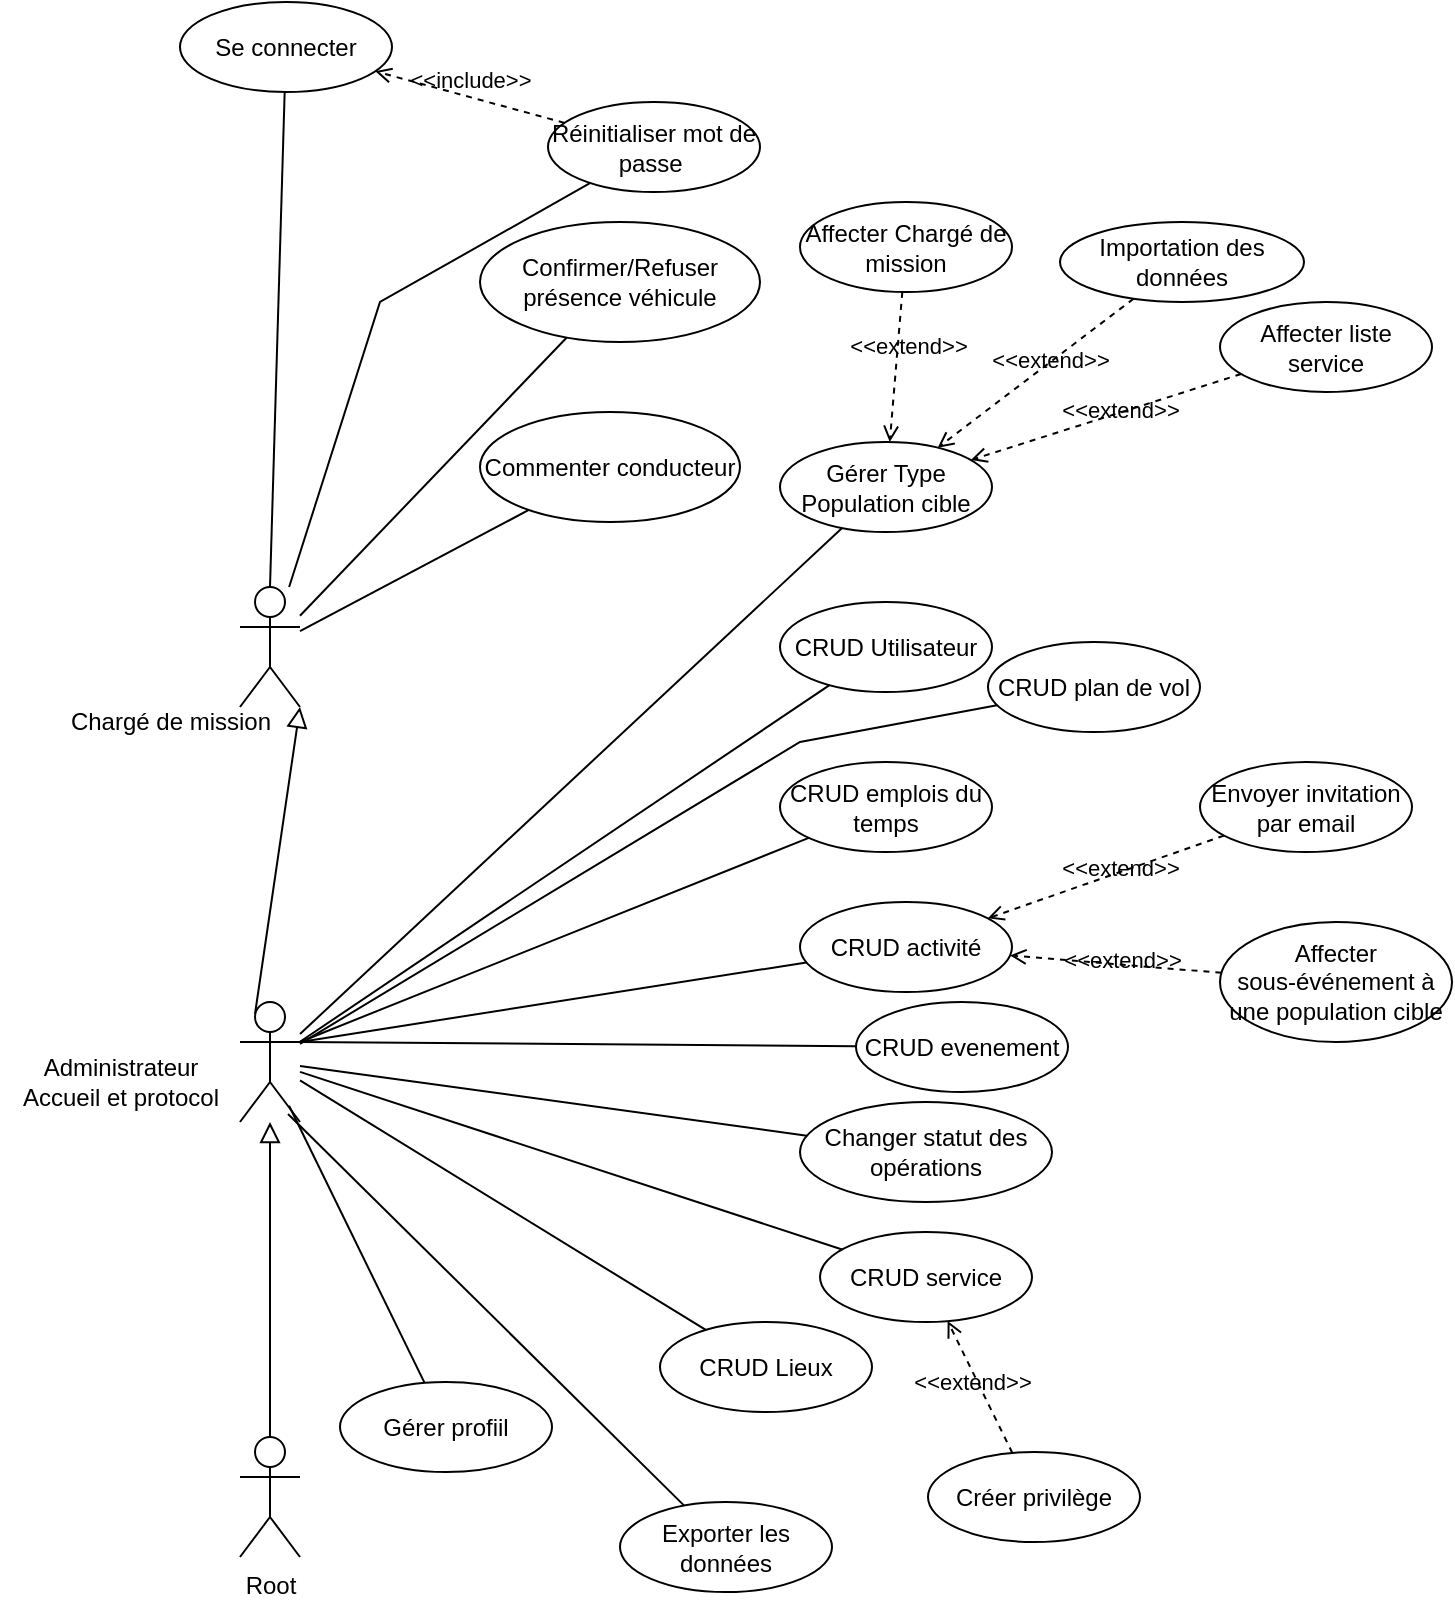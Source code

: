 <mxfile version="22.1.3" type="github" pages="8">
  <diagram name="DCU-ACCUEIL-PROTOCOLE" id="l3ZqBA-5NZKBSmxzDGHb">
    <mxGraphModel dx="1930" dy="1774" grid="1" gridSize="10" guides="1" tooltips="1" connect="1" arrows="1" fold="1" page="1" pageScale="1" pageWidth="827" pageHeight="1169" math="0" shadow="0">
      <root>
        <mxCell id="0" />
        <mxCell id="1" parent="0" />
        <mxCell id="2safi882rtIeYSR7A9-A-1" value="" style="shape=umlActor;verticalLabelPosition=bottom;verticalAlign=top;html=1;" parent="1" vertex="1">
          <mxGeometry y="260" width="30" height="60" as="geometry" />
        </mxCell>
        <mxCell id="2safi882rtIeYSR7A9-A-3" value="Root" style="shape=umlActor;verticalLabelPosition=bottom;verticalAlign=top;html=1;" parent="1" vertex="1">
          <mxGeometry y="477.5" width="30" height="60" as="geometry" />
        </mxCell>
        <mxCell id="2safi882rtIeYSR7A9-A-4" value="" style="endArrow=block;html=1;rounded=0;align=center;verticalAlign=bottom;endFill=0;labelBackgroundColor=none;endSize=8;" parent="1" source="2safi882rtIeYSR7A9-A-3" target="2safi882rtIeYSR7A9-A-1" edge="1">
          <mxGeometry relative="1" as="geometry">
            <mxPoint x="350" y="410" as="sourcePoint" />
            <mxPoint x="510" y="410" as="targetPoint" />
          </mxGeometry>
        </mxCell>
        <mxCell id="2safi882rtIeYSR7A9-A-5" value="" style="resizable=0;html=1;align=center;verticalAlign=top;labelBackgroundColor=none;" parent="2safi882rtIeYSR7A9-A-4" connectable="0" vertex="1">
          <mxGeometry relative="1" as="geometry" />
        </mxCell>
        <mxCell id="2safi882rtIeYSR7A9-A-7" value="Administrateur &lt;br&gt;Accueil et protocol" style="text;html=1;align=center;verticalAlign=middle;resizable=0;points=[];autosize=1;strokeColor=none;fillColor=none;" parent="1" vertex="1">
          <mxGeometry x="-120" y="280" width="120" height="40" as="geometry" />
        </mxCell>
        <mxCell id="2safi882rtIeYSR7A9-A-15" value="CRUD Utilisateur" style="ellipse;whiteSpace=wrap;html=1;" parent="1" vertex="1">
          <mxGeometry x="270" y="60" width="106" height="45" as="geometry" />
        </mxCell>
        <mxCell id="2safi882rtIeYSR7A9-A-20" value="" style="endArrow=none;startArrow=none;endFill=0;startFill=0;endSize=8;html=1;verticalAlign=bottom;labelBackgroundColor=none;strokeWidth=1;rounded=0;" parent="1" source="2safi882rtIeYSR7A9-A-1" target="2safi882rtIeYSR7A9-A-15" edge="1">
          <mxGeometry width="160" relative="1" as="geometry">
            <mxPoint x="410" y="260" as="sourcePoint" />
            <mxPoint x="570" y="260" as="targetPoint" />
          </mxGeometry>
        </mxCell>
        <mxCell id="2safi882rtIeYSR7A9-A-21" value="Gérer Type Population cible" style="ellipse;whiteSpace=wrap;html=1;" parent="1" vertex="1">
          <mxGeometry x="270" y="-20" width="106" height="45" as="geometry" />
        </mxCell>
        <mxCell id="2safi882rtIeYSR7A9-A-22" value="" style="endArrow=none;startArrow=none;endFill=0;startFill=0;endSize=8;html=1;verticalAlign=bottom;labelBackgroundColor=none;strokeWidth=1;rounded=0;" parent="1" source="2safi882rtIeYSR7A9-A-1" target="2safi882rtIeYSR7A9-A-21" edge="1">
          <mxGeometry width="160" relative="1" as="geometry">
            <mxPoint x="140" y="310" as="sourcePoint" />
            <mxPoint x="304" y="308" as="targetPoint" />
          </mxGeometry>
        </mxCell>
        <mxCell id="2safi882rtIeYSR7A9-A-23" value="Affecter&amp;nbsp;Chargé de mission" style="ellipse;whiteSpace=wrap;html=1;" parent="1" vertex="1">
          <mxGeometry x="280" y="-140" width="106" height="45" as="geometry" />
        </mxCell>
        <mxCell id="2safi882rtIeYSR7A9-A-29" value="Se connecter" style="ellipse;whiteSpace=wrap;html=1;" parent="1" vertex="1">
          <mxGeometry x="-30" y="-240" width="106" height="45" as="geometry" />
        </mxCell>
        <mxCell id="2safi882rtIeYSR7A9-A-37" value="Importation des données" style="ellipse;whiteSpace=wrap;html=1;" parent="1" vertex="1">
          <mxGeometry x="410" y="-130" width="122" height="40" as="geometry" />
        </mxCell>
        <mxCell id="2safi882rtIeYSR7A9-A-39" value="&amp;lt;&amp;lt;extend&amp;gt;&amp;gt;" style="html=1;verticalAlign=bottom;labelBackgroundColor=none;endArrow=open;endFill=0;dashed=1;rounded=0;" parent="1" source="2safi882rtIeYSR7A9-A-37" target="2safi882rtIeYSR7A9-A-21" edge="1">
          <mxGeometry x="-0.079" y="6" width="160" relative="1" as="geometry">
            <mxPoint x="576" y="450" as="sourcePoint" />
            <mxPoint x="490" y="379" as="targetPoint" />
            <mxPoint y="1" as="offset" />
          </mxGeometry>
        </mxCell>
        <mxCell id="2safi882rtIeYSR7A9-A-40" value="CRUD Lieux" style="ellipse;whiteSpace=wrap;html=1;" parent="1" vertex="1">
          <mxGeometry x="210" y="420" width="106" height="45" as="geometry" />
        </mxCell>
        <mxCell id="2safi882rtIeYSR7A9-A-41" value="" style="endArrow=none;startArrow=none;endFill=0;startFill=0;endSize=8;html=1;verticalAlign=bottom;labelBackgroundColor=none;strokeWidth=1;rounded=0;" parent="1" source="2safi882rtIeYSR7A9-A-1" target="2safi882rtIeYSR7A9-A-40" edge="1">
          <mxGeometry width="160" relative="1" as="geometry">
            <mxPoint x="140" y="310" as="sourcePoint" />
            <mxPoint x="304" y="308" as="targetPoint" />
          </mxGeometry>
        </mxCell>
        <mxCell id="2safi882rtIeYSR7A9-A-43" value="Affecter liste service" style="ellipse;whiteSpace=wrap;html=1;" parent="1" vertex="1">
          <mxGeometry x="490" y="-90" width="106" height="45" as="geometry" />
        </mxCell>
        <mxCell id="2safi882rtIeYSR7A9-A-44" value="&amp;lt;&amp;lt;extend&amp;gt;&amp;gt;" style="html=1;verticalAlign=bottom;labelBackgroundColor=none;endArrow=open;endFill=0;dashed=1;rounded=0;" parent="1" source="2safi882rtIeYSR7A9-A-43" target="2safi882rtIeYSR7A9-A-21" edge="1">
          <mxGeometry x="-0.079" y="6" width="160" relative="1" as="geometry">
            <mxPoint x="432" y="460" as="sourcePoint" />
            <mxPoint x="346" y="389" as="targetPoint" />
            <mxPoint y="1" as="offset" />
          </mxGeometry>
        </mxCell>
        <mxCell id="2safi882rtIeYSR7A9-A-45" value="CRUD service" style="ellipse;whiteSpace=wrap;html=1;" parent="1" vertex="1">
          <mxGeometry x="290" y="375" width="106" height="45" as="geometry" />
        </mxCell>
        <mxCell id="2safi882rtIeYSR7A9-A-46" value="" style="endArrow=none;startArrow=none;endFill=0;startFill=0;endSize=8;html=1;verticalAlign=bottom;labelBackgroundColor=none;strokeWidth=1;rounded=0;" parent="1" source="2safi882rtIeYSR7A9-A-1" target="2safi882rtIeYSR7A9-A-45" edge="1">
          <mxGeometry width="160" relative="1" as="geometry">
            <mxPoint x="140" y="314" as="sourcePoint" />
            <mxPoint x="341" y="362" as="targetPoint" />
          </mxGeometry>
        </mxCell>
        <mxCell id="2safi882rtIeYSR7A9-A-48" value="Créer privilège" style="ellipse;whiteSpace=wrap;html=1;" parent="1" vertex="1">
          <mxGeometry x="344" y="485" width="106" height="45" as="geometry" />
        </mxCell>
        <mxCell id="2safi882rtIeYSR7A9-A-49" value="&amp;lt;&amp;lt;extend&amp;gt;&amp;gt;" style="html=1;verticalAlign=bottom;labelBackgroundColor=none;endArrow=open;endFill=0;dashed=1;rounded=0;" parent="1" source="2safi882rtIeYSR7A9-A-48" target="2safi882rtIeYSR7A9-A-45" edge="1">
          <mxGeometry x="-0.079" y="6" width="160" relative="1" as="geometry">
            <mxPoint x="420" y="470" as="sourcePoint" />
            <mxPoint x="346" y="414" as="targetPoint" />
            <mxPoint y="1" as="offset" />
          </mxGeometry>
        </mxCell>
        <mxCell id="irsKMWYD9HWggmVdlU3C-1" value="CRUD activité" style="ellipse;whiteSpace=wrap;html=1;" parent="1" vertex="1">
          <mxGeometry x="280" y="210" width="106" height="45" as="geometry" />
        </mxCell>
        <mxCell id="irsKMWYD9HWggmVdlU3C-2" value="" style="endArrow=none;startArrow=none;endFill=0;startFill=0;endSize=8;html=1;verticalAlign=bottom;labelBackgroundColor=none;strokeWidth=1;rounded=0;exitX=1;exitY=0.333;exitDx=0;exitDy=0;exitPerimeter=0;" parent="1" source="2safi882rtIeYSR7A9-A-1" target="irsKMWYD9HWggmVdlU3C-1" edge="1">
          <mxGeometry width="160" relative="1" as="geometry">
            <mxPoint x="140" y="225" as="sourcePoint" />
            <mxPoint x="324" y="186" as="targetPoint" />
          </mxGeometry>
        </mxCell>
        <mxCell id="irsKMWYD9HWggmVdlU3C-3" value="CRUD evenement" style="ellipse;whiteSpace=wrap;html=1;" parent="1" vertex="1">
          <mxGeometry x="308" y="260" width="106" height="45" as="geometry" />
        </mxCell>
        <mxCell id="irsKMWYD9HWggmVdlU3C-4" value="" style="endArrow=none;startArrow=none;endFill=0;startFill=0;endSize=8;html=1;verticalAlign=bottom;labelBackgroundColor=none;strokeWidth=1;rounded=0;exitX=1;exitY=0.333;exitDx=0;exitDy=0;exitPerimeter=0;" parent="1" source="2safi882rtIeYSR7A9-A-1" target="irsKMWYD9HWggmVdlU3C-3" edge="1">
          <mxGeometry width="160" relative="1" as="geometry">
            <mxPoint x="140" y="300" as="sourcePoint" />
            <mxPoint x="319" y="152" as="targetPoint" />
          </mxGeometry>
        </mxCell>
        <mxCell id="irsKMWYD9HWggmVdlU3C-6" value="Exporter les données" style="ellipse;whiteSpace=wrap;html=1;" parent="1" vertex="1">
          <mxGeometry x="190" y="510" width="106" height="45" as="geometry" />
        </mxCell>
        <mxCell id="irsKMWYD9HWggmVdlU3C-7" value="" style="endArrow=none;startArrow=none;endFill=0;startFill=0;endSize=8;html=1;verticalAlign=bottom;labelBackgroundColor=none;strokeWidth=1;rounded=0;exitX=0.8;exitY=0.933;exitDx=0;exitDy=0;exitPerimeter=0;" parent="1" source="2safi882rtIeYSR7A9-A-1" target="irsKMWYD9HWggmVdlU3C-6" edge="1">
          <mxGeometry width="160" relative="1" as="geometry">
            <mxPoint x="140" y="324" as="sourcePoint" />
            <mxPoint x="252" y="432" as="targetPoint" />
          </mxGeometry>
        </mxCell>
        <mxCell id="irsKMWYD9HWggmVdlU3C-10" value="&amp;lt;&amp;lt;extend&amp;gt;&amp;gt;" style="html=1;verticalAlign=bottom;labelBackgroundColor=none;endArrow=open;endFill=0;dashed=1;rounded=0;" parent="1" source="irsKMWYD9HWggmVdlU3C-9" target="irsKMWYD9HWggmVdlU3C-1" edge="1">
          <mxGeometry x="-0.079" y="6" width="160" relative="1" as="geometry">
            <mxPoint x="458" y="200" as="sourcePoint" />
            <mxPoint x="414" y="100" as="targetPoint" />
            <mxPoint y="1" as="offset" />
          </mxGeometry>
        </mxCell>
        <mxCell id="irsKMWYD9HWggmVdlU3C-12" value="Affecter sous-événement à une population cible" style="ellipse;whiteSpace=wrap;html=1;" parent="1" vertex="1">
          <mxGeometry x="490" y="220" width="116" height="60" as="geometry" />
        </mxCell>
        <mxCell id="irsKMWYD9HWggmVdlU3C-13" value="&amp;lt;&amp;lt;extend&amp;gt;&amp;gt;" style="html=1;verticalAlign=bottom;labelBackgroundColor=none;endArrow=open;endFill=0;dashed=1;rounded=0;" parent="1" source="irsKMWYD9HWggmVdlU3C-12" target="irsKMWYD9HWggmVdlU3C-1" edge="1">
          <mxGeometry x="-0.079" y="6" width="160" relative="1" as="geometry">
            <mxPoint x="526" y="120" as="sourcePoint" />
            <mxPoint x="446" y="139" as="targetPoint" />
            <mxPoint y="1" as="offset" />
          </mxGeometry>
        </mxCell>
        <mxCell id="irsKMWYD9HWggmVdlU3C-14" value="CRUD emplois du temps" style="ellipse;whiteSpace=wrap;html=1;" parent="1" vertex="1">
          <mxGeometry x="270" y="140" width="106" height="45" as="geometry" />
        </mxCell>
        <mxCell id="irsKMWYD9HWggmVdlU3C-15" value="" style="endArrow=none;startArrow=none;endFill=0;startFill=0;endSize=8;html=1;verticalAlign=bottom;labelBackgroundColor=none;strokeWidth=1;rounded=0;exitX=1;exitY=0.333;exitDx=0;exitDy=0;exitPerimeter=0;" parent="1" source="2safi882rtIeYSR7A9-A-1" target="irsKMWYD9HWggmVdlU3C-14" edge="1">
          <mxGeometry width="160" relative="1" as="geometry">
            <mxPoint x="140" y="300" as="sourcePoint" />
            <mxPoint x="319" y="152" as="targetPoint" />
          </mxGeometry>
        </mxCell>
        <mxCell id="zXkAjKGNNKHjwaJGZXHS-3" value="" style="shape=umlActor;verticalLabelPosition=bottom;verticalAlign=top;html=1;" parent="1" vertex="1">
          <mxGeometry y="52.5" width="30" height="60" as="geometry" />
        </mxCell>
        <mxCell id="zXkAjKGNNKHjwaJGZXHS-4" value="Chargé de mission" style="text;html=1;align=center;verticalAlign=middle;resizable=0;points=[];autosize=1;strokeColor=none;fillColor=none;" parent="1" vertex="1">
          <mxGeometry x="-95" y="105" width="120" height="30" as="geometry" />
        </mxCell>
        <mxCell id="zXkAjKGNNKHjwaJGZXHS-5" value="" style="endArrow=block;html=1;rounded=0;align=center;verticalAlign=bottom;endFill=0;labelBackgroundColor=none;endSize=8;exitX=0.25;exitY=0.1;exitDx=0;exitDy=0;exitPerimeter=0;entryX=1;entryY=1;entryDx=0;entryDy=0;entryPerimeter=0;" parent="1" source="2safi882rtIeYSR7A9-A-1" target="zXkAjKGNNKHjwaJGZXHS-3" edge="1">
          <mxGeometry relative="1" as="geometry">
            <mxPoint x="19" y="298" as="sourcePoint" />
            <mxPoint x="19" y="140" as="targetPoint" />
          </mxGeometry>
        </mxCell>
        <mxCell id="zXkAjKGNNKHjwaJGZXHS-6" value="" style="resizable=0;html=1;align=center;verticalAlign=top;labelBackgroundColor=none;" parent="zXkAjKGNNKHjwaJGZXHS-5" connectable="0" vertex="1">
          <mxGeometry relative="1" as="geometry" />
        </mxCell>
        <mxCell id="zXkAjKGNNKHjwaJGZXHS-7" value="Réinitialiser mot de passe&amp;nbsp;" style="ellipse;whiteSpace=wrap;html=1;" parent="1" vertex="1">
          <mxGeometry x="154" y="-190" width="106" height="45" as="geometry" />
        </mxCell>
        <mxCell id="zXkAjKGNNKHjwaJGZXHS-8" value="" style="endArrow=none;startArrow=none;endFill=0;startFill=0;endSize=8;html=1;verticalAlign=bottom;labelBackgroundColor=none;strokeWidth=1;rounded=0;" parent="1" source="zXkAjKGNNKHjwaJGZXHS-3" target="zXkAjKGNNKHjwaJGZXHS-7" edge="1">
          <mxGeometry width="160" relative="1" as="geometry">
            <mxPoint x="90" y="100" as="sourcePoint" />
            <mxPoint x="288" y="296" as="targetPoint" />
            <Array as="points">
              <mxPoint x="70" y="-90" />
            </Array>
          </mxGeometry>
        </mxCell>
        <mxCell id="zXkAjKGNNKHjwaJGZXHS-9" value="&amp;lt;&amp;lt;extend&amp;gt;&amp;gt;" style="html=1;verticalAlign=bottom;labelBackgroundColor=none;endArrow=open;endFill=0;dashed=1;rounded=0;" parent="1" source="2safi882rtIeYSR7A9-A-23" target="2safi882rtIeYSR7A9-A-21" edge="1">
          <mxGeometry x="-0.079" y="6" width="160" relative="1" as="geometry">
            <mxPoint x="589" y="380" as="sourcePoint" />
            <mxPoint x="435" y="-65" as="targetPoint" />
            <mxPoint y="1" as="offset" />
          </mxGeometry>
        </mxCell>
        <mxCell id="irsKMWYD9HWggmVdlU3C-9" value="Envoyer invitation par email" style="ellipse;whiteSpace=wrap;html=1;" parent="1" vertex="1">
          <mxGeometry x="480" y="140" width="106" height="45" as="geometry" />
        </mxCell>
        <mxCell id="l95YCqC6e5ltlGONsShg-1" value="Changer statut des opérations" style="ellipse;whiteSpace=wrap;html=1;" parent="1" vertex="1">
          <mxGeometry x="280" y="310" width="126" height="50" as="geometry" />
        </mxCell>
        <mxCell id="l95YCqC6e5ltlGONsShg-2" value="" style="endArrow=none;startArrow=none;endFill=0;startFill=0;endSize=8;html=1;verticalAlign=bottom;labelBackgroundColor=none;strokeWidth=1;rounded=0;" parent="1" target="l95YCqC6e5ltlGONsShg-1" edge="1">
          <mxGeometry width="160" relative="1" as="geometry">
            <mxPoint x="30" y="292" as="sourcePoint" />
            <mxPoint x="344" y="322" as="targetPoint" />
          </mxGeometry>
        </mxCell>
        <mxCell id="Gy49UvC-DB79Yalo69nH-1" value="Gérer profiil" style="ellipse;whiteSpace=wrap;html=1;" parent="1" vertex="1">
          <mxGeometry x="50" y="450" width="106" height="45" as="geometry" />
        </mxCell>
        <mxCell id="Gy49UvC-DB79Yalo69nH-2" value="" style="endArrow=none;startArrow=none;endFill=0;startFill=0;endSize=8;html=1;verticalAlign=bottom;labelBackgroundColor=none;strokeWidth=1;rounded=0;exitX=0.818;exitY=0.865;exitDx=0;exitDy=0;exitPerimeter=0;" parent="1" source="2safi882rtIeYSR7A9-A-1" target="Gy49UvC-DB79Yalo69nH-1" edge="1">
          <mxGeometry width="160" relative="1" as="geometry">
            <mxPoint x="30" y="341.5" as="sourcePoint" />
            <mxPoint x="228" y="537.5" as="targetPoint" />
          </mxGeometry>
        </mxCell>
        <mxCell id="m7mC8Tg4R3Y9mMVwGS92-2" value="" style="endArrow=none;startArrow=none;endFill=0;startFill=0;endSize=8;html=1;verticalAlign=bottom;labelBackgroundColor=none;strokeWidth=1;rounded=0;exitX=0.5;exitY=0;exitDx=0;exitDy=0;exitPerimeter=0;" parent="1" source="zXkAjKGNNKHjwaJGZXHS-3" target="2safi882rtIeYSR7A9-A-29" edge="1">
          <mxGeometry width="160" relative="1" as="geometry">
            <mxPoint x="-36" y="48" as="sourcePoint" />
            <mxPoint x="136" y="-90" as="targetPoint" />
          </mxGeometry>
        </mxCell>
        <mxCell id="kOxDnVbTuOf6udh8ozDe-1" value="&amp;lt;&amp;lt;include&amp;gt;&amp;gt;" style="html=1;verticalAlign=bottom;labelBackgroundColor=none;endArrow=open;endFill=0;dashed=1;rounded=0;" parent="1" source="zXkAjKGNNKHjwaJGZXHS-7" target="2safi882rtIeYSR7A9-A-29" edge="1">
          <mxGeometry width="160" relative="1" as="geometry">
            <mxPoint x="60" y="-40" as="sourcePoint" />
            <mxPoint x="220" y="-40" as="targetPoint" />
          </mxGeometry>
        </mxCell>
        <mxCell id="j7vkkMUv_mPX02q5MSZ--1" value="Confirmer/Refuser présence véhicule" style="ellipse;whiteSpace=wrap;html=1;" parent="1" vertex="1">
          <mxGeometry x="120" y="-130" width="140" height="60" as="geometry" />
        </mxCell>
        <mxCell id="j7vkkMUv_mPX02q5MSZ--2" value="" style="endArrow=none;startArrow=none;endFill=0;startFill=0;endSize=8;html=1;verticalAlign=bottom;labelBackgroundColor=none;strokeWidth=1;rounded=0;" parent="1" source="zXkAjKGNNKHjwaJGZXHS-3" target="j7vkkMUv_mPX02q5MSZ--1" edge="1">
          <mxGeometry width="160" relative="1" as="geometry">
            <mxPoint x="25" y="63" as="sourcePoint" />
            <mxPoint x="32" y="-185" as="targetPoint" />
          </mxGeometry>
        </mxCell>
        <mxCell id="uQWpmNhtIDKwQED0zLyv-1" value="Commenter conducteur" style="ellipse;whiteSpace=wrap;html=1;" parent="1" vertex="1">
          <mxGeometry x="120" y="-35" width="130" height="55" as="geometry" />
        </mxCell>
        <mxCell id="uQWpmNhtIDKwQED0zLyv-2" value="" style="endArrow=none;startArrow=none;endFill=0;startFill=0;endSize=8;html=1;verticalAlign=bottom;labelBackgroundColor=none;strokeWidth=1;rounded=0;" parent="1" source="zXkAjKGNNKHjwaJGZXHS-3" target="uQWpmNhtIDKwQED0zLyv-1" edge="1">
          <mxGeometry width="160" relative="1" as="geometry">
            <mxPoint x="40" y="77" as="sourcePoint" />
            <mxPoint x="173" y="-62" as="targetPoint" />
          </mxGeometry>
        </mxCell>
        <mxCell id="lyR8dBvDnCMv12XpskOF-1" value="CRUD plan de vol" style="ellipse;whiteSpace=wrap;html=1;" vertex="1" parent="1">
          <mxGeometry x="374" y="80" width="106" height="45" as="geometry" />
        </mxCell>
        <mxCell id="WP_k4PFOh36yQFEcW976-1" value="" style="endArrow=none;startArrow=none;endFill=0;startFill=0;endSize=8;html=1;verticalAlign=bottom;labelBackgroundColor=none;strokeWidth=1;rounded=0;" edge="1" parent="1" source="2safi882rtIeYSR7A9-A-1" target="lyR8dBvDnCMv12XpskOF-1">
          <mxGeometry width="160" relative="1" as="geometry">
            <mxPoint x="120" y="209" as="sourcePoint" />
            <mxPoint x="260.166" y="204.278" as="targetPoint" />
            <Array as="points">
              <mxPoint x="280" y="130" />
            </Array>
          </mxGeometry>
        </mxCell>
      </root>
    </mxGraphModel>
  </diagram>
  <diagram id="LC8L_AnkPY6zp3M6hMyl" name="DCU-TRANSPORT">
    <mxGraphModel dx="1195" dy="655" grid="1" gridSize="10" guides="1" tooltips="1" connect="1" arrows="1" fold="1" page="1" pageScale="1" pageWidth="827" pageHeight="1169" math="0" shadow="0">
      <root>
        <mxCell id="0" />
        <mxCell id="1" parent="0" />
        <mxCell id="xHV0Y_eDEjnt71AxiFM6-1" value="" style="shape=umlActor;verticalLabelPosition=bottom;verticalAlign=top;html=1;" parent="1" vertex="1">
          <mxGeometry x="75" y="265" width="30" height="60" as="geometry" />
        </mxCell>
        <mxCell id="dIymOfAqd8Z1cLGg8AZw-1" value="Administrateur" style="text;html=1;align=center;verticalAlign=middle;resizable=0;points=[];autosize=1;strokeColor=none;fillColor=none;" parent="1" vertex="1">
          <mxGeometry x="40" y="325" width="100" height="30" as="geometry" />
        </mxCell>
        <mxCell id="Vz_rZ_m3sSlnc9Wt_4M8-1" value="CRUD Prestataire" style="ellipse;whiteSpace=wrap;html=1;" parent="1" vertex="1">
          <mxGeometry x="396" y="265" width="106" height="45" as="geometry" />
        </mxCell>
        <mxCell id="xe5fgyrwq69Np7yswqrZ-1" value="" style="endArrow=none;startArrow=none;endFill=0;startFill=0;endSize=8;html=1;verticalAlign=bottom;labelBackgroundColor=none;strokeWidth=1;rounded=0;" parent="1" source="xHV0Y_eDEjnt71AxiFM6-1" target="Vz_rZ_m3sSlnc9Wt_4M8-1" edge="1">
          <mxGeometry width="160" relative="1" as="geometry">
            <mxPoint x="130" y="297" as="sourcePoint" />
            <mxPoint x="314" y="258" as="targetPoint" />
          </mxGeometry>
        </mxCell>
        <mxCell id="xe5fgyrwq69Np7yswqrZ-2" value="CRUD flotte&amp;nbsp;de véhicule" style="ellipse;whiteSpace=wrap;html=1;" parent="1" vertex="1">
          <mxGeometry x="244" y="120" width="106" height="45" as="geometry" />
        </mxCell>
        <mxCell id="xe5fgyrwq69Np7yswqrZ-5" value="Affecter Chauffeur" style="ellipse;whiteSpace=wrap;html=1;" parent="1" vertex="1">
          <mxGeometry x="620" y="272.5" width="106" height="45" as="geometry" />
        </mxCell>
        <mxCell id="I-TsPZ9aq3Y1WVlfevty-1" value="&amp;lt;&amp;lt;extend&amp;gt;&amp;gt;" style="html=1;verticalAlign=bottom;labelBackgroundColor=none;endArrow=open;endFill=0;dashed=1;rounded=0;" parent="1" source="xe5fgyrwq69Np7yswqrZ-5" target="Vz_rZ_m3sSlnc9Wt_4M8-1" edge="1">
          <mxGeometry x="-0.079" y="6" width="160" relative="1" as="geometry">
            <mxPoint x="554" y="210" as="sourcePoint" />
            <mxPoint x="510" y="110" as="targetPoint" />
            <mxPoint y="1" as="offset" />
          </mxGeometry>
        </mxCell>
        <mxCell id="I-TsPZ9aq3Y1WVlfevty-2" value="" style="shape=umlActor;verticalLabelPosition=bottom;verticalAlign=top;html=1;" parent="1" vertex="1">
          <mxGeometry x="105" y="555" width="30" height="60" as="geometry" />
        </mxCell>
        <mxCell id="I-TsPZ9aq3Y1WVlfevty-3" value="Chauffeur" style="text;html=1;align=center;verticalAlign=middle;resizable=0;points=[];autosize=1;strokeColor=none;fillColor=none;" parent="1" vertex="1">
          <mxGeometry x="80" y="610" width="80" height="30" as="geometry" />
        </mxCell>
        <mxCell id="I-TsPZ9aq3Y1WVlfevty-4" value="Gérer course" style="ellipse;whiteSpace=wrap;html=1;" parent="1" vertex="1">
          <mxGeometry x="308" y="600" width="102" height="40" as="geometry" />
        </mxCell>
        <mxCell id="I-TsPZ9aq3Y1WVlfevty-5" value="" style="endArrow=none;startArrow=none;endFill=0;startFill=0;endSize=8;html=1;verticalAlign=bottom;labelBackgroundColor=none;strokeWidth=1;rounded=0;" parent="1" source="I-TsPZ9aq3Y1WVlfevty-2" target="I-TsPZ9aq3Y1WVlfevty-4" edge="1">
          <mxGeometry width="160" relative="1" as="geometry">
            <mxPoint x="160" y="435" as="sourcePoint" />
            <mxPoint x="361" y="415" as="targetPoint" />
          </mxGeometry>
        </mxCell>
        <mxCell id="I-TsPZ9aq3Y1WVlfevty-6" value="Gérer course en cours" style="ellipse;whiteSpace=wrap;html=1;" parent="1" vertex="1">
          <mxGeometry x="250" y="25" width="106" height="45" as="geometry" />
        </mxCell>
        <mxCell id="I-TsPZ9aq3Y1WVlfevty-7" value="" style="endArrow=none;startArrow=none;endFill=0;startFill=0;endSize=8;html=1;verticalAlign=bottom;labelBackgroundColor=none;strokeWidth=1;rounded=0;" parent="1" source="8Z6twflCvx7V5MlvisHF-5" target="I-TsPZ9aq3Y1WVlfevty-6" edge="1">
          <mxGeometry width="160" relative="1" as="geometry">
            <mxPoint x="140" y="308" as="sourcePoint" />
            <mxPoint x="341" y="288" as="targetPoint" />
          </mxGeometry>
        </mxCell>
        <mxCell id="TGyqD9E0gUPLsBu20h5m-1" value="CRUD niveau de service" style="ellipse;whiteSpace=wrap;html=1;" parent="1" vertex="1">
          <mxGeometry x="340" y="200" width="106" height="45" as="geometry" />
        </mxCell>
        <mxCell id="TGyqD9E0gUPLsBu20h5m-2" value="" style="endArrow=none;startArrow=none;endFill=0;startFill=0;endSize=8;html=1;verticalAlign=bottom;labelBackgroundColor=none;strokeWidth=1;rounded=0;" parent="1" source="xHV0Y_eDEjnt71AxiFM6-1" target="TGyqD9E0gUPLsBu20h5m-1" edge="1">
          <mxGeometry width="160" relative="1" as="geometry">
            <mxPoint x="127" y="290" as="sourcePoint" />
            <mxPoint x="237" y="173" as="targetPoint" />
          </mxGeometry>
        </mxCell>
        <mxCell id="TGyqD9E0gUPLsBu20h5m-4" value="Chargé de mission&lt;br&gt;&amp;nbsp;aéroport" style="shape=umlActor;verticalLabelPosition=bottom;verticalAlign=top;html=1;" parent="1" vertex="1">
          <mxGeometry x="90" y="400" width="30" height="60" as="geometry" />
        </mxCell>
        <mxCell id="TGyqD9E0gUPLsBu20h5m-8" value="Confirmer/Refuser présence véhicule" style="ellipse;whiteSpace=wrap;html=1;" parent="1" vertex="1">
          <mxGeometry x="356" y="410" width="140" height="60" as="geometry" />
        </mxCell>
        <mxCell id="TGyqD9E0gUPLsBu20h5m-9" value="" style="endArrow=none;startArrow=none;endFill=0;startFill=0;endSize=8;html=1;verticalAlign=bottom;labelBackgroundColor=none;strokeWidth=1;rounded=0;" parent="1" source="TGyqD9E0gUPLsBu20h5m-4" target="TGyqD9E0gUPLsBu20h5m-8" edge="1">
          <mxGeometry width="160" relative="1" as="geometry">
            <mxPoint x="145.5" y="420" as="sourcePoint" />
            <mxPoint x="348.5" y="453" as="targetPoint" />
          </mxGeometry>
        </mxCell>
        <mxCell id="mVoQZETgEIRW1Vz4dWqz-1" value="&amp;lt;&amp;lt;extend&amp;gt;&amp;gt;" style="html=1;verticalAlign=bottom;labelBackgroundColor=none;endArrow=open;endFill=0;dashed=1;rounded=0;" parent="1" source="mVoQZETgEIRW1Vz4dWqz-2" target="xe5fgyrwq69Np7yswqrZ-2" edge="1">
          <mxGeometry x="-0.079" y="6" width="160" relative="1" as="geometry">
            <mxPoint x="498" y="140" as="sourcePoint" />
            <mxPoint x="486" y="215" as="targetPoint" />
            <mxPoint y="1" as="offset" />
          </mxGeometry>
        </mxCell>
        <mxCell id="mVoQZETgEIRW1Vz4dWqz-2" value="CRUD catégorie véhicule" style="ellipse;whiteSpace=wrap;html=1;" parent="1" vertex="1">
          <mxGeometry x="400" y="50" width="106" height="45" as="geometry" />
        </mxCell>
        <mxCell id="_llfb-hBOmqjebM1tQdt-1" value="CRUD station" style="ellipse;whiteSpace=wrap;html=1;" parent="1" vertex="1">
          <mxGeometry x="330" y="317.5" width="106" height="45" as="geometry" />
        </mxCell>
        <mxCell id="_llfb-hBOmqjebM1tQdt-2" value="" style="endArrow=none;startArrow=none;endFill=0;startFill=0;endSize=8;html=1;verticalAlign=bottom;labelBackgroundColor=none;strokeWidth=1;rounded=0;" parent="1" source="xHV0Y_eDEjnt71AxiFM6-1" target="_llfb-hBOmqjebM1tQdt-1" edge="1">
          <mxGeometry width="160" relative="1" as="geometry">
            <mxPoint x="140" y="312" as="sourcePoint" />
            <mxPoint x="359" y="337" as="targetPoint" />
          </mxGeometry>
        </mxCell>
        <mxCell id="_llfb-hBOmqjebM1tQdt-3" value="Suivre conso carburant" style="ellipse;whiteSpace=wrap;html=1;" parent="1" vertex="1">
          <mxGeometry x="210" y="340" width="106" height="45" as="geometry" />
        </mxCell>
        <mxCell id="_llfb-hBOmqjebM1tQdt-4" value="" style="endArrow=none;startArrow=none;endFill=0;startFill=0;endSize=8;html=1;verticalAlign=bottom;labelBackgroundColor=none;strokeWidth=1;rounded=0;" parent="1" source="xHV0Y_eDEjnt71AxiFM6-1" target="_llfb-hBOmqjebM1tQdt-3" edge="1">
          <mxGeometry width="160" relative="1" as="geometry">
            <mxPoint x="145" y="597" as="sourcePoint" />
            <mxPoint x="326" y="625" as="targetPoint" />
          </mxGeometry>
        </mxCell>
        <mxCell id="_llfb-hBOmqjebM1tQdt-6" value="Gérer conso carburant" style="ellipse;whiteSpace=wrap;html=1;" parent="1" vertex="1">
          <mxGeometry x="308" y="540" width="106" height="45" as="geometry" />
        </mxCell>
        <mxCell id="_llfb-hBOmqjebM1tQdt-7" value="" style="endArrow=none;startArrow=none;endFill=0;startFill=0;endSize=8;html=1;verticalAlign=bottom;labelBackgroundColor=none;strokeWidth=1;rounded=0;exitX=0.75;exitY=0.1;exitDx=0;exitDy=0;exitPerimeter=0;" parent="1" source="I-TsPZ9aq3Y1WVlfevty-2" target="_llfb-hBOmqjebM1tQdt-6" edge="1">
          <mxGeometry width="160" relative="1" as="geometry">
            <mxPoint x="159" y="527" as="sourcePoint" />
            <mxPoint x="335" y="555" as="targetPoint" />
          </mxGeometry>
        </mxCell>
        <mxCell id="Br-E0h3LVKNHFabuKmcz-1" value="Gérer panne ou immobilisation&amp;nbsp;" style="ellipse;whiteSpace=wrap;html=1;" parent="1" vertex="1">
          <mxGeometry x="290" y="650" width="106" height="45" as="geometry" />
        </mxCell>
        <mxCell id="Br-E0h3LVKNHFabuKmcz-2" value="" style="endArrow=none;startArrow=none;endFill=0;startFill=0;endSize=8;html=1;verticalAlign=bottom;labelBackgroundColor=none;strokeWidth=1;rounded=0;" parent="1" source="I-TsPZ9aq3Y1WVlfevty-2" target="Br-E0h3LVKNHFabuKmcz-1" edge="1">
          <mxGeometry width="160" relative="1" as="geometry">
            <mxPoint x="190" y="720" as="sourcePoint" />
            <mxPoint x="366" y="748" as="targetPoint" />
          </mxGeometry>
        </mxCell>
        <mxCell id="Br-E0h3LVKNHFabuKmcz-3" value="Commenter conducteur" style="ellipse;whiteSpace=wrap;html=1;" parent="1" vertex="1">
          <mxGeometry x="226" y="470" width="140" height="60" as="geometry" />
        </mxCell>
        <mxCell id="Br-E0h3LVKNHFabuKmcz-4" value="" style="endArrow=none;startArrow=none;endFill=0;startFill=0;endSize=8;html=1;verticalAlign=bottom;labelBackgroundColor=none;strokeWidth=1;rounded=0;" parent="1" source="TGyqD9E0gUPLsBu20h5m-4" target="Br-E0h3LVKNHFabuKmcz-3" edge="1">
          <mxGeometry width="160" relative="1" as="geometry">
            <mxPoint x="130" y="440" as="sourcePoint" />
            <mxPoint x="366" y="448" as="targetPoint" />
          </mxGeometry>
        </mxCell>
        <mxCell id="8Z6twflCvx7V5MlvisHF-2" value="Prestataire aérien" style="shape=umlActor;verticalLabelPosition=bottom;verticalAlign=top;html=1;" vertex="1" parent="1">
          <mxGeometry x="105" y="720" width="30" height="60" as="geometry" />
        </mxCell>
        <mxCell id="8Z6twflCvx7V5MlvisHF-3" value="Gérer les déplacements aériens" style="ellipse;whiteSpace=wrap;html=1;" vertex="1" parent="1">
          <mxGeometry x="284" y="730" width="116" height="60" as="geometry" />
        </mxCell>
        <mxCell id="8Z6twflCvx7V5MlvisHF-4" value="" style="endArrow=none;startArrow=none;endFill=0;startFill=0;endSize=8;html=1;verticalAlign=bottom;labelBackgroundColor=none;strokeWidth=1;rounded=0;" edge="1" parent="1" source="8Z6twflCvx7V5MlvisHF-2" target="8Z6twflCvx7V5MlvisHF-3">
          <mxGeometry width="160" relative="1" as="geometry">
            <mxPoint x="162.5" y="720" as="sourcePoint" />
            <mxPoint x="331.5" y="786" as="targetPoint" />
          </mxGeometry>
        </mxCell>
        <mxCell id="8Z6twflCvx7V5MlvisHF-7" value="" style="endArrow=none;startArrow=none;endFill=0;startFill=0;endSize=8;html=1;verticalAlign=bottom;labelBackgroundColor=none;strokeWidth=1;rounded=0;" edge="1" parent="1" source="xe5fgyrwq69Np7yswqrZ-2" target="8Z6twflCvx7V5MlvisHF-5">
          <mxGeometry width="160" relative="1" as="geometry">
            <mxPoint x="202" y="125" as="sourcePoint" />
            <mxPoint x="414" y="10" as="targetPoint" />
          </mxGeometry>
        </mxCell>
        <mxCell id="SwFk9sw81L7ML4NrB2fo-1" value="" style="endArrow=block;html=1;rounded=0;align=center;verticalAlign=bottom;endFill=0;labelBackgroundColor=none;endSize=8;" edge="1" parent="1" source="xHV0Y_eDEjnt71AxiFM6-1" target="8Z6twflCvx7V5MlvisHF-5">
          <mxGeometry relative="1" as="geometry">
            <mxPoint x="8" y="266" as="sourcePoint" />
            <mxPoint x="30" y="113" as="targetPoint" />
          </mxGeometry>
        </mxCell>
        <mxCell id="SwFk9sw81L7ML4NrB2fo-2" value="" style="resizable=0;html=1;align=center;verticalAlign=top;labelBackgroundColor=none;" connectable="0" vertex="1" parent="SwFk9sw81L7ML4NrB2fo-1">
          <mxGeometry relative="1" as="geometry" />
        </mxCell>
        <mxCell id="8Z6twflCvx7V5MlvisHF-5" value="Prestataire terrestre" style="shape=umlActor;verticalLabelPosition=bottom;verticalAlign=top;html=1;" vertex="1" parent="1">
          <mxGeometry x="75" y="70" width="30" height="60" as="geometry" />
        </mxCell>
      </root>
    </mxGraphModel>
  </diagram>
  <diagram id="sQZBCtHGnqtDd8XtIQ3a" name="DS-GESTION-ACTIVITES">
    <mxGraphModel dx="1147" dy="629" grid="1" gridSize="10" guides="1" tooltips="1" connect="1" arrows="1" fold="1" page="1" pageScale="1" pageWidth="827" pageHeight="1169" math="0" shadow="0">
      <root>
        <mxCell id="0" />
        <mxCell id="1" parent="0" />
        <mxCell id="Q8UecYEkamD33LN7CliR-3" value="web-admin" style="shape=umlLifeline;perimeter=lifelinePerimeter;whiteSpace=wrap;html=1;container=1;dropTarget=0;collapsible=0;recursiveResize=0;outlineConnect=0;portConstraint=eastwest;newEdgeStyle={&quot;curved&quot;:0,&quot;rounded&quot;:0};" parent="1" vertex="1">
          <mxGeometry x="260" y="120" width="110" height="520" as="geometry" />
        </mxCell>
        <mxCell id="Q8UecYEkamD33LN7CliR-4" value="Ms" style="shape=umlLifeline;perimeter=lifelinePerimeter;whiteSpace=wrap;html=1;container=1;dropTarget=0;collapsible=0;recursiveResize=0;outlineConnect=0;portConstraint=eastwest;newEdgeStyle={&quot;curved&quot;:0,&quot;rounded&quot;:0};" parent="1" vertex="1">
          <mxGeometry x="435" y="120" width="100" height="520" as="geometry" />
        </mxCell>
        <mxCell id="Pj_iVCzO-6pWhJKZxHYT-15" value="" style="html=1;points=[[0,0,0,0,5],[0,1,0,0,-5],[1,0,0,0,5],[1,1,0,0,-5]];perimeter=orthogonalPerimeter;outlineConnect=0;targetShapes=umlLifeline;portConstraint=eastwest;newEdgeStyle={&quot;curved&quot;:0,&quot;rounded&quot;:0};" parent="Q8UecYEkamD33LN7CliR-4" vertex="1">
          <mxGeometry x="45" y="460" width="10" height="40" as="geometry" />
        </mxCell>
        <mxCell id="Pj_iVCzO-6pWhJKZxHYT-16" value="exécution du process d&#39;envoi d&#39;invitation par &lt;br&gt;mail, SMS, WhatsApp" style="html=1;align=left;spacingLeft=2;endArrow=block;rounded=0;edgeStyle=orthogonalEdgeStyle;curved=0;rounded=0;" parent="Q8UecYEkamD33LN7CliR-4" target="Pj_iVCzO-6pWhJKZxHYT-15" edge="1">
          <mxGeometry relative="1" as="geometry">
            <mxPoint x="50" y="440" as="sourcePoint" />
            <Array as="points">
              <mxPoint x="80" y="470" />
            </Array>
          </mxGeometry>
        </mxCell>
        <mxCell id="wpPcwlIOQUnggq_UXdYO-1" value="" style="shape=umlLifeline;perimeter=lifelinePerimeter;whiteSpace=wrap;html=1;container=1;dropTarget=0;collapsible=0;recursiveResize=0;outlineConnect=0;portConstraint=eastwest;newEdgeStyle={&quot;curved&quot;:0,&quot;rounded&quot;:0};participant=umlActor;" parent="1" vertex="1">
          <mxGeometry x="140" y="120" width="20" height="520" as="geometry" />
        </mxCell>
        <mxCell id="wpPcwlIOQUnggq_UXdYO-2" value="Adminisitrateur" style="text;html=1;align=center;verticalAlign=middle;resizable=0;points=[];autosize=1;strokeColor=none;fillColor=none;" parent="1" vertex="1">
          <mxGeometry x="100" y="90" width="100" height="30" as="geometry" />
        </mxCell>
        <mxCell id="wpPcwlIOQUnggq_UXdYO-7" value="Affecter activité à &lt;br&gt;une population cible" style="html=1;verticalAlign=bottom;endArrow=block;curved=0;rounded=0;" parent="1" edge="1">
          <mxGeometry x="-0.002" width="80" relative="1" as="geometry">
            <mxPoint x="149.759" y="288.0" as="sourcePoint" />
            <mxPoint x="314.5" y="288.0" as="targetPoint" />
            <mxPoint as="offset" />
          </mxGeometry>
        </mxCell>
        <mxCell id="wpPcwlIOQUnggq_UXdYO-8" value="Ref" style="shape=umlFrame;whiteSpace=wrap;html=1;pointerEvents=0;recursiveResize=0;container=1;collapsible=0;width=40;shadow=0;swimlaneFillColor=default;fontSize=13;height=20;" parent="1" vertex="1">
          <mxGeometry x="130" y="190" width="210" height="50" as="geometry" />
        </mxCell>
        <mxCell id="wpPcwlIOQUnggq_UXdYO-9" value="Authentification" style="text;align=center;html=1;fontSize=13;" parent="wpPcwlIOQUnggq_UXdYO-8" vertex="1">
          <mxGeometry width="100" height="20" relative="1" as="geometry">
            <mxPoint x="75" y="15" as="offset" />
          </mxGeometry>
        </mxCell>
        <mxCell id="Pj_iVCzO-6pWhJKZxHYT-1" value="" style="html=1;points=[[0,0,0,0,5],[0,1,0,0,-5],[1,0,0,0,5],[1,1,0,0,-5]];perimeter=orthogonalPerimeter;outlineConnect=0;targetShapes=umlLifeline;portConstraint=eastwest;newEdgeStyle={&quot;curved&quot;:0,&quot;rounded&quot;:0};" parent="1" vertex="1">
          <mxGeometry x="310" y="300" width="10" height="40" as="geometry" />
        </mxCell>
        <mxCell id="Pj_iVCzO-6pWhJKZxHYT-2" value="" style="html=1;points=[[0,0,0,0,5],[0,1,0,0,-5],[1,0,0,0,5],[1,1,0,0,-5]];perimeter=orthogonalPerimeter;outlineConnect=0;targetShapes=umlLifeline;portConstraint=eastwest;newEdgeStyle={&quot;curved&quot;:0,&quot;rounded&quot;:0};" parent="1" vertex="1">
          <mxGeometry x="480" y="340" width="10" height="40" as="geometry" />
        </mxCell>
        <mxCell id="Pj_iVCzO-6pWhJKZxHYT-3" value="" style="html=1;points=[[0,0,0,0,5],[0,1,0,0,-5],[1,0,0,0,5],[1,1,0,0,-5]];perimeter=orthogonalPerimeter;outlineConnect=0;targetShapes=umlLifeline;portConstraint=eastwest;newEdgeStyle={&quot;curved&quot;:0,&quot;rounded&quot;:0};" parent="1" vertex="1">
          <mxGeometry x="480" y="430" width="10" height="40" as="geometry" />
        </mxCell>
        <mxCell id="Pj_iVCzO-6pWhJKZxHYT-4" value="vérification&lt;br&gt;des services &lt;br&gt;associés" style="html=1;align=left;spacingLeft=2;endArrow=block;rounded=0;edgeStyle=orthogonalEdgeStyle;curved=0;rounded=0;" parent="1" target="Pj_iVCzO-6pWhJKZxHYT-3" edge="1">
          <mxGeometry relative="1" as="geometry">
            <mxPoint x="485" y="410" as="sourcePoint" />
            <Array as="points">
              <mxPoint x="515" y="440" />
            </Array>
          </mxGeometry>
        </mxCell>
        <mxCell id="Pj_iVCzO-6pWhJKZxHYT-5" value="Requête ajout PC" style="html=1;verticalAlign=bottom;endArrow=block;curved=0;rounded=0;" parent="1" edge="1">
          <mxGeometry x="-0.002" width="80" relative="1" as="geometry">
            <mxPoint x="320" y="331" as="sourcePoint" />
            <mxPoint x="484.5" y="331" as="targetPoint" />
            <mxPoint as="offset" />
          </mxGeometry>
        </mxCell>
        <mxCell id="Pj_iVCzO-6pWhJKZxHYT-6" value="vérification&lt;br&gt;donnée" style="html=1;align=left;spacingLeft=2;endArrow=block;rounded=0;edgeStyle=orthogonalEdgeStyle;curved=0;rounded=0;" parent="1" edge="1">
          <mxGeometry relative="1" as="geometry">
            <mxPoint x="480" y="340" as="sourcePoint" />
            <Array as="points">
              <mxPoint x="510" y="370" />
            </Array>
            <mxPoint x="490" y="370.04" as="targetPoint" />
          </mxGeometry>
        </mxCell>
        <mxCell id="Pj_iVCzO-6pWhJKZxHYT-7" value="" style="html=1;verticalAlign=bottom;labelBackgroundColor=none;endArrow=open;endFill=0;dashed=1;rounded=0;" parent="1" edge="1">
          <mxGeometry width="160" relative="1" as="geometry">
            <mxPoint x="484.5" y="400" as="sourcePoint" />
            <mxPoint x="314.7" y="400" as="targetPoint" />
          </mxGeometry>
        </mxCell>
        <mxCell id="Pj_iVCzO-6pWhJKZxHYT-8" value="201: created" style="edgeLabel;html=1;align=center;verticalAlign=middle;resizable=0;points=[];" parent="Pj_iVCzO-6pWhJKZxHYT-7" vertex="1" connectable="0">
          <mxGeometry x="-0.137" relative="1" as="geometry">
            <mxPoint as="offset" />
          </mxGeometry>
        </mxCell>
        <mxCell id="Pj_iVCzO-6pWhJKZxHYT-9" value="" style="html=1;points=[[0,0,0,0,5],[0,1,0,0,-5],[1,0,0,0,5],[1,1,0,0,-5]];perimeter=orthogonalPerimeter;outlineConnect=0;targetShapes=umlLifeline;portConstraint=eastwest;newEdgeStyle={&quot;curved&quot;:0,&quot;rounded&quot;:0};" parent="1" vertex="1">
          <mxGeometry x="480" y="500" width="10" height="40" as="geometry" />
        </mxCell>
        <mxCell id="Pj_iVCzO-6pWhJKZxHYT-10" value="exécution du process de notification &lt;br&gt;des gestionnaires des services associés" style="html=1;align=left;spacingLeft=2;endArrow=block;rounded=0;edgeStyle=orthogonalEdgeStyle;curved=0;rounded=0;" parent="1" target="Pj_iVCzO-6pWhJKZxHYT-9" edge="1">
          <mxGeometry relative="1" as="geometry">
            <mxPoint x="485" y="480" as="sourcePoint" />
            <Array as="points">
              <mxPoint x="515" y="510" />
            </Array>
          </mxGeometry>
        </mxCell>
      </root>
    </mxGraphModel>
  </diagram>
  <diagram id="FJcx1seAVV7y6PrjADBp" name="DS-AJOUTER-POP-CIBLE">
    <mxGraphModel dx="1195" dy="655" grid="1" gridSize="10" guides="1" tooltips="1" connect="1" arrows="1" fold="1" page="1" pageScale="1" pageWidth="827" pageHeight="1169" math="0" shadow="0">
      <root>
        <mxCell id="0" />
        <mxCell id="1" parent="0" />
        <mxCell id="0ErrFoHSr1e5ywRn6DfF-1" value="" style="shape=umlLifeline;perimeter=lifelinePerimeter;whiteSpace=wrap;html=1;container=1;dropTarget=0;collapsible=0;recursiveResize=0;outlineConnect=0;portConstraint=eastwest;newEdgeStyle={&quot;curved&quot;:0,&quot;rounded&quot;:0};participant=umlActor;" parent="1" vertex="1">
          <mxGeometry x="140" y="120" width="20" height="450" as="geometry" />
        </mxCell>
        <mxCell id="2FAY6l42PQatiZmUBNpQ-1" value="web-admin" style="shape=umlLifeline;perimeter=lifelinePerimeter;whiteSpace=wrap;html=1;container=1;dropTarget=0;collapsible=0;recursiveResize=0;outlineConnect=0;portConstraint=eastwest;newEdgeStyle={&quot;curved&quot;:0,&quot;rounded&quot;:0};" parent="1" vertex="1">
          <mxGeometry x="260" y="120" width="110" height="460" as="geometry" />
        </mxCell>
        <mxCell id="5DWrc1gv2eFbwgJFjICc-6" value="" style="html=1;points=[[0,0,0,0,5],[0,1,0,0,-5],[1,0,0,0,5],[1,1,0,0,-5]];perimeter=orthogonalPerimeter;outlineConnect=0;targetShapes=umlLifeline;portConstraint=eastwest;newEdgeStyle={&quot;curved&quot;:0,&quot;rounded&quot;:0};" parent="2FAY6l42PQatiZmUBNpQ-1" vertex="1">
          <mxGeometry x="50" y="180" width="10" height="40" as="geometry" />
        </mxCell>
        <mxCell id="s97d8wKRoAFxArZjjbeo-1" value="Créer population cible" style="html=1;verticalAlign=bottom;endArrow=block;curved=0;rounded=0;" parent="1" edge="1">
          <mxGeometry x="-0.002" width="80" relative="1" as="geometry">
            <mxPoint x="149.759" y="274.6" as="sourcePoint" />
            <mxPoint x="314.5" y="274.6" as="targetPoint" />
            <mxPoint as="offset" />
          </mxGeometry>
        </mxCell>
        <mxCell id="5DWrc1gv2eFbwgJFjICc-1" value="Ref" style="shape=umlFrame;whiteSpace=wrap;html=1;pointerEvents=0;recursiveResize=0;container=1;collapsible=0;width=50;shadow=0;swimlaneFillColor=default;fontSize=13;" parent="1" vertex="1">
          <mxGeometry x="130" y="190" width="210" height="50" as="geometry" />
        </mxCell>
        <mxCell id="5DWrc1gv2eFbwgJFjICc-2" value="Authentification" style="text;align=center;html=1;fontSize=13;" parent="5DWrc1gv2eFbwgJFjICc-1" vertex="1">
          <mxGeometry width="100" height="20" relative="1" as="geometry">
            <mxPoint x="75" y="15" as="offset" />
          </mxGeometry>
        </mxCell>
        <mxCell id="5DWrc1gv2eFbwgJFjICc-3" value="ms" style="shape=umlLifeline;perimeter=lifelinePerimeter;whiteSpace=wrap;html=1;container=1;dropTarget=0;collapsible=0;recursiveResize=0;outlineConnect=0;portConstraint=eastwest;newEdgeStyle={&quot;curved&quot;:0,&quot;rounded&quot;:0};" parent="1" vertex="1">
          <mxGeometry x="430" y="120" width="110" height="460" as="geometry" />
        </mxCell>
        <mxCell id="5DWrc1gv2eFbwgJFjICc-9" value="" style="html=1;points=[[0,0,0,0,5],[0,1,0,0,-5],[1,0,0,0,5],[1,1,0,0,-5]];perimeter=orthogonalPerimeter;outlineConnect=0;targetShapes=umlLifeline;portConstraint=eastwest;newEdgeStyle={&quot;curved&quot;:0,&quot;rounded&quot;:0};" parent="5DWrc1gv2eFbwgJFjICc-3" vertex="1">
          <mxGeometry x="50" y="220" width="10" height="40" as="geometry" />
        </mxCell>
        <mxCell id="5DWrc1gv2eFbwgJFjICc-12" value="" style="html=1;points=[[0,0,0,0,5],[0,1,0,0,-5],[1,0,0,0,5],[1,1,0,0,-5]];perimeter=orthogonalPerimeter;outlineConnect=0;targetShapes=umlLifeline;portConstraint=eastwest;newEdgeStyle={&quot;curved&quot;:0,&quot;rounded&quot;:0};" parent="5DWrc1gv2eFbwgJFjICc-3" vertex="1">
          <mxGeometry x="50" y="310" width="10" height="40" as="geometry" />
        </mxCell>
        <mxCell id="5DWrc1gv2eFbwgJFjICc-13" value="vérification&lt;br&gt;des services &lt;br&gt;associés" style="html=1;align=left;spacingLeft=2;endArrow=block;rounded=0;edgeStyle=orthogonalEdgeStyle;curved=0;rounded=0;" parent="5DWrc1gv2eFbwgJFjICc-3" target="5DWrc1gv2eFbwgJFjICc-12" edge="1">
          <mxGeometry relative="1" as="geometry">
            <mxPoint x="55" y="290" as="sourcePoint" />
            <Array as="points">
              <mxPoint x="85" y="320" />
            </Array>
          </mxGeometry>
        </mxCell>
        <mxCell id="5DWrc1gv2eFbwgJFjICc-8" value="Requête ajout PC" style="html=1;verticalAlign=bottom;endArrow=block;curved=0;rounded=0;" parent="1" edge="1">
          <mxGeometry x="0.003" width="80" relative="1" as="geometry">
            <mxPoint x="320" y="331" as="sourcePoint" />
            <mxPoint x="484.5" y="331" as="targetPoint" />
            <mxPoint as="offset" />
          </mxGeometry>
        </mxCell>
        <mxCell id="5DWrc1gv2eFbwgJFjICc-7" value="vérification&lt;br&gt;donnée" style="html=1;align=left;spacingLeft=2;endArrow=block;rounded=0;edgeStyle=orthogonalEdgeStyle;curved=0;rounded=0;" parent="1" edge="1">
          <mxGeometry relative="1" as="geometry">
            <mxPoint x="480" y="340" as="sourcePoint" />
            <Array as="points">
              <mxPoint x="510" y="370" />
            </Array>
            <mxPoint x="490" y="370.04" as="targetPoint" />
          </mxGeometry>
        </mxCell>
        <mxCell id="5DWrc1gv2eFbwgJFjICc-11" value="" style="html=1;verticalAlign=bottom;labelBackgroundColor=none;endArrow=open;endFill=0;dashed=1;rounded=0;" parent="1" edge="1">
          <mxGeometry width="160" relative="1" as="geometry">
            <mxPoint x="484.5" y="400" as="sourcePoint" />
            <mxPoint x="314.7" y="400" as="targetPoint" />
          </mxGeometry>
        </mxCell>
        <mxCell id="5DWrc1gv2eFbwgJFjICc-16" value="201: created" style="edgeLabel;html=1;align=center;verticalAlign=middle;resizable=0;points=[];" parent="5DWrc1gv2eFbwgJFjICc-11" vertex="1" connectable="0">
          <mxGeometry x="-0.137" relative="1" as="geometry">
            <mxPoint as="offset" />
          </mxGeometry>
        </mxCell>
        <mxCell id="5DWrc1gv2eFbwgJFjICc-14" value="" style="html=1;points=[[0,0,0,0,5],[0,1,0,0,-5],[1,0,0,0,5],[1,1,0,0,-5]];perimeter=orthogonalPerimeter;outlineConnect=0;targetShapes=umlLifeline;portConstraint=eastwest;newEdgeStyle={&quot;curved&quot;:0,&quot;rounded&quot;:0};" parent="1" vertex="1">
          <mxGeometry x="480" y="500" width="10" height="40" as="geometry" />
        </mxCell>
        <mxCell id="5DWrc1gv2eFbwgJFjICc-15" value="exécution du process de notification &lt;br&gt;des gestionnaires des services associés" style="html=1;align=left;spacingLeft=2;endArrow=block;rounded=0;edgeStyle=orthogonalEdgeStyle;curved=0;rounded=0;" parent="1" target="5DWrc1gv2eFbwgJFjICc-14" edge="1">
          <mxGeometry relative="1" as="geometry">
            <mxPoint x="485" y="480" as="sourcePoint" />
            <Array as="points">
              <mxPoint x="515" y="510" />
            </Array>
          </mxGeometry>
        </mxCell>
        <mxCell id="lz-vHEbmKGa9TY5JqUBy-1" value="" style="html=1;verticalAlign=bottom;labelBackgroundColor=none;endArrow=open;endFill=0;dashed=1;rounded=0;" parent="1" edge="1">
          <mxGeometry width="160" relative="1" as="geometry">
            <mxPoint x="314.5" y="420" as="sourcePoint" />
            <mxPoint x="149.7" y="420" as="targetPoint" />
          </mxGeometry>
        </mxCell>
        <mxCell id="lz-vHEbmKGa9TY5JqUBy-2" value="Afficher success" style="edgeLabel;html=1;align=center;verticalAlign=middle;resizable=0;points=[];" parent="lz-vHEbmKGa9TY5JqUBy-1" vertex="1" connectable="0">
          <mxGeometry x="-0.137" relative="1" as="geometry">
            <mxPoint as="offset" />
          </mxGeometry>
        </mxCell>
        <mxCell id="lz-vHEbmKGa9TY5JqUBy-3" value="Gestionnaire Accueil Protocole" style="text;html=1;align=center;verticalAlign=middle;resizable=0;points=[];autosize=1;strokeColor=none;fillColor=none;" parent="1" vertex="1">
          <mxGeometry x="55" y="90" width="190" height="30" as="geometry" />
        </mxCell>
      </root>
    </mxGraphModel>
  </diagram>
  <diagram id="S98X2jaI7VLNGwlsnLkQ" name="DS-AFFECTATION-COURSE">
    <mxGraphModel dx="1434" dy="786" grid="1" gridSize="10" guides="1" tooltips="1" connect="1" arrows="1" fold="1" page="1" pageScale="1" pageWidth="827" pageHeight="1169" math="0" shadow="0">
      <root>
        <mxCell id="0" />
        <mxCell id="1" parent="0" />
        <mxCell id="PxgkkcQIoH59E-JhVwII-1" value="`&lt;span style=&quot;white-space: pre;&quot;&gt;&#x9;&lt;/span&gt;&lt;span style=&quot;white-space: pre;&quot;&gt;&#x9;&lt;/span&gt;" style="shape=umlLifeline;perimeter=lifelinePerimeter;whiteSpace=wrap;html=1;container=1;dropTarget=0;collapsible=0;recursiveResize=0;outlineConnect=0;portConstraint=eastwest;newEdgeStyle={&quot;curved&quot;:0,&quot;rounded&quot;:0};participant=umlActor;" parent="1" vertex="1">
          <mxGeometry x="140" y="120" width="20" height="450" as="geometry" />
        </mxCell>
        <mxCell id="PxgkkcQIoH59E-JhVwII-2" value="web-admin" style="shape=umlLifeline;perimeter=lifelinePerimeter;whiteSpace=wrap;html=1;container=1;dropTarget=0;collapsible=0;recursiveResize=0;outlineConnect=0;portConstraint=eastwest;newEdgeStyle={&quot;curved&quot;:0,&quot;rounded&quot;:0};" parent="1" vertex="1">
          <mxGeometry x="260" y="120" width="110" height="460" as="geometry" />
        </mxCell>
        <mxCell id="PxgkkcQIoH59E-JhVwII-3" value="" style="html=1;points=[[0,0,0,0,5],[0,1,0,0,-5],[1,0,0,0,5],[1,1,0,0,-5]];perimeter=orthogonalPerimeter;outlineConnect=0;targetShapes=umlLifeline;portConstraint=eastwest;newEdgeStyle={&quot;curved&quot;:0,&quot;rounded&quot;:0};" parent="PxgkkcQIoH59E-JhVwII-2" vertex="1">
          <mxGeometry x="50" y="180" width="10" height="40" as="geometry" />
        </mxCell>
        <mxCell id="PxgkkcQIoH59E-JhVwII-4" value="affectation course &lt;br&gt;à un chauffeur" style="html=1;verticalAlign=bottom;endArrow=block;curved=0;rounded=0;" parent="1" edge="1">
          <mxGeometry x="-0.002" width="80" relative="1" as="geometry">
            <mxPoint x="149.759" y="274.6" as="sourcePoint" />
            <mxPoint x="314.5" y="274.6" as="targetPoint" />
            <mxPoint as="offset" />
          </mxGeometry>
        </mxCell>
        <mxCell id="PxgkkcQIoH59E-JhVwII-5" value="Ref" style="shape=umlFrame;whiteSpace=wrap;html=1;pointerEvents=0;recursiveResize=0;container=1;collapsible=0;width=50;shadow=0;swimlaneFillColor=default;fontSize=13;" parent="1" vertex="1">
          <mxGeometry x="130" y="190" width="210" height="50" as="geometry" />
        </mxCell>
        <mxCell id="PxgkkcQIoH59E-JhVwII-6" value="Authentification" style="text;align=center;html=1;fontSize=13;" parent="PxgkkcQIoH59E-JhVwII-5" vertex="1">
          <mxGeometry width="100" height="20" relative="1" as="geometry">
            <mxPoint x="75" y="15" as="offset" />
          </mxGeometry>
        </mxCell>
        <mxCell id="PxgkkcQIoH59E-JhVwII-7" value="ms" style="shape=umlLifeline;perimeter=lifelinePerimeter;whiteSpace=wrap;html=1;container=1;dropTarget=0;collapsible=0;recursiveResize=0;outlineConnect=0;portConstraint=eastwest;newEdgeStyle={&quot;curved&quot;:0,&quot;rounded&quot;:0};" parent="1" vertex="1">
          <mxGeometry x="430" y="120" width="110" height="460" as="geometry" />
        </mxCell>
        <mxCell id="PxgkkcQIoH59E-JhVwII-8" value="" style="html=1;points=[[0,0,0,0,5],[0,1,0,0,-5],[1,0,0,0,5],[1,1,0,0,-5]];perimeter=orthogonalPerimeter;outlineConnect=0;targetShapes=umlLifeline;portConstraint=eastwest;newEdgeStyle={&quot;curved&quot;:0,&quot;rounded&quot;:0};" parent="PxgkkcQIoH59E-JhVwII-7" vertex="1">
          <mxGeometry x="50" y="220" width="10" height="40" as="geometry" />
        </mxCell>
        <mxCell id="PxgkkcQIoH59E-JhVwII-27" value="" style="html=1;points=[[0,0,0,0,5],[0,1,0,0,-5],[1,0,0,0,5],[1,1,0,0,-5]];perimeter=orthogonalPerimeter;outlineConnect=0;targetShapes=umlLifeline;portConstraint=eastwest;newEdgeStyle={&quot;curved&quot;:0,&quot;rounded&quot;:0};" parent="PxgkkcQIoH59E-JhVwII-7" vertex="1">
          <mxGeometry x="50" y="290" width="10" height="40" as="geometry" />
        </mxCell>
        <mxCell id="PxgkkcQIoH59E-JhVwII-28" value="&lt;div style=&quot;&quot;&gt;Envoie notification&lt;/div&gt;&lt;div style=&quot;&quot;&gt;gestionnaire accueil et protocole,&lt;/div&gt;&lt;div style=&quot;&quot;&gt;&amp;nbsp;transporteur et officier de liaison&lt;/div&gt;" style="html=1;align=left;spacingLeft=2;endArrow=block;rounded=0;edgeStyle=orthogonalEdgeStyle;curved=0;rounded=0;" parent="PxgkkcQIoH59E-JhVwII-7" target="PxgkkcQIoH59E-JhVwII-27" edge="1">
          <mxGeometry relative="1" as="geometry">
            <mxPoint x="55" y="270" as="sourcePoint" />
            <Array as="points">
              <mxPoint x="85" y="300" />
            </Array>
          </mxGeometry>
        </mxCell>
        <mxCell id="PxgkkcQIoH59E-JhVwII-11" value="Requête d&#39;affectation" style="html=1;verticalAlign=bottom;endArrow=block;curved=0;rounded=0;" parent="1" edge="1">
          <mxGeometry x="-0.002" width="80" relative="1" as="geometry">
            <mxPoint x="320" y="331" as="sourcePoint" />
            <mxPoint x="484.5" y="331" as="targetPoint" />
            <mxPoint as="offset" />
          </mxGeometry>
        </mxCell>
        <mxCell id="PxgkkcQIoH59E-JhVwII-12" value="vérification&lt;br&gt;donnée" style="html=1;align=left;spacingLeft=2;endArrow=block;rounded=0;edgeStyle=orthogonalEdgeStyle;curved=0;rounded=0;" parent="1" edge="1">
          <mxGeometry relative="1" as="geometry">
            <mxPoint x="480" y="340" as="sourcePoint" />
            <Array as="points">
              <mxPoint x="510" y="370" />
            </Array>
            <mxPoint x="490" y="370.04" as="targetPoint" />
          </mxGeometry>
        </mxCell>
        <mxCell id="PxgkkcQIoH59E-JhVwII-19" value="Gestionnaire Transport" style="text;html=1;align=center;verticalAlign=middle;resizable=0;points=[];autosize=1;strokeColor=none;fillColor=none;" parent="1" vertex="1">
          <mxGeometry x="75" y="90" width="150" height="30" as="geometry" />
        </mxCell>
      </root>
    </mxGraphModel>
  </diagram>
  <diagram id="Cq5js_rP03s2BwoKS8oW" name="DS-GESTION-COURSE">
    <mxGraphModel dx="1434" dy="786" grid="1" gridSize="10" guides="1" tooltips="1" connect="1" arrows="1" fold="1" page="1" pageScale="1" pageWidth="827" pageHeight="1169" math="0" shadow="0">
      <root>
        <mxCell id="0" />
        <mxCell id="1" parent="0" />
        <mxCell id="qGcw5RUmJk4-Pgf3eDEX-1" value="`&lt;span style=&quot;white-space: pre;&quot;&gt;&#x9;&lt;/span&gt;&lt;span style=&quot;white-space: pre;&quot;&gt;&#x9;&lt;/span&gt;" style="shape=umlLifeline;perimeter=lifelinePerimeter;whiteSpace=wrap;html=1;container=1;dropTarget=0;collapsible=0;recursiveResize=0;outlineConnect=0;portConstraint=eastwest;newEdgeStyle={&quot;curved&quot;:0,&quot;rounded&quot;:0};participant=umlActor;" parent="1" vertex="1">
          <mxGeometry x="140" y="120" width="20" height="450" as="geometry" />
        </mxCell>
        <mxCell id="qGcw5RUmJk4-Pgf3eDEX-2" value="app-mobile" style="shape=umlLifeline;perimeter=lifelinePerimeter;whiteSpace=wrap;html=1;container=1;dropTarget=0;collapsible=0;recursiveResize=0;outlineConnect=0;portConstraint=eastwest;newEdgeStyle={&quot;curved&quot;:0,&quot;rounded&quot;:0};" parent="1" vertex="1">
          <mxGeometry x="260" y="120" width="110" height="460" as="geometry" />
        </mxCell>
        <mxCell id="qGcw5RUmJk4-Pgf3eDEX-4" value="Changer statut course" style="html=1;verticalAlign=bottom;endArrow=block;curved=0;rounded=0;" parent="1" edge="1">
          <mxGeometry x="0.002" width="80" relative="1" as="geometry">
            <mxPoint x="152.629" y="260.0" as="sourcePoint" />
            <mxPoint x="317.37" y="260.0" as="targetPoint" />
            <mxPoint as="offset" />
          </mxGeometry>
        </mxCell>
        <mxCell id="qGcw5RUmJk4-Pgf3eDEX-5" value="Ref" style="shape=umlFrame;whiteSpace=wrap;html=1;pointerEvents=0;recursiveResize=0;container=1;collapsible=0;width=50;shadow=0;swimlaneFillColor=default;fontSize=13;" parent="1" vertex="1">
          <mxGeometry x="130" y="170" width="210" height="50" as="geometry" />
        </mxCell>
        <mxCell id="qGcw5RUmJk4-Pgf3eDEX-6" value="Authentification" style="text;align=center;html=1;fontSize=13;" parent="qGcw5RUmJk4-Pgf3eDEX-5" vertex="1">
          <mxGeometry width="100" height="20" relative="1" as="geometry">
            <mxPoint x="75" y="15" as="offset" />
          </mxGeometry>
        </mxCell>
        <mxCell id="qGcw5RUmJk4-Pgf3eDEX-7" value="ms" style="shape=umlLifeline;perimeter=lifelinePerimeter;whiteSpace=wrap;html=1;container=1;dropTarget=0;collapsible=0;recursiveResize=0;outlineConnect=0;portConstraint=eastwest;newEdgeStyle={&quot;curved&quot;:0,&quot;rounded&quot;:0};" parent="1" vertex="1">
          <mxGeometry x="430" y="120" width="110" height="460" as="geometry" />
        </mxCell>
        <mxCell id="qGcw5RUmJk4-Pgf3eDEX-8" value="" style="html=1;points=[[0,0,0,0,5],[0,1,0,0,-5],[1,0,0,0,5],[1,1,0,0,-5]];perimeter=orthogonalPerimeter;outlineConnect=0;targetShapes=umlLifeline;portConstraint=eastwest;newEdgeStyle={&quot;curved&quot;:0,&quot;rounded&quot;:0};" parent="qGcw5RUmJk4-Pgf3eDEX-7" vertex="1">
          <mxGeometry x="51" y="290" width="10" height="40" as="geometry" />
        </mxCell>
        <mxCell id="qGcw5RUmJk4-Pgf3eDEX-9" value="" style="html=1;points=[[0,0,0,0,5],[0,1,0,0,-5],[1,0,0,0,5],[1,1,0,0,-5]];perimeter=orthogonalPerimeter;outlineConnect=0;targetShapes=umlLifeline;portConstraint=eastwest;newEdgeStyle={&quot;curved&quot;:0,&quot;rounded&quot;:0};" parent="qGcw5RUmJk4-Pgf3eDEX-7" vertex="1">
          <mxGeometry x="51" y="360" width="10" height="40" as="geometry" />
        </mxCell>
        <mxCell id="qGcw5RUmJk4-Pgf3eDEX-10" value="&lt;div style=&quot;&quot;&gt;Envoie notification&lt;/div&gt;&lt;div style=&quot;&quot;&gt;gestionnaire accueil et protocole,&lt;/div&gt;&lt;div style=&quot;&quot;&gt;&amp;nbsp;et officier de liaison&lt;/div&gt;" style="html=1;align=left;spacingLeft=2;endArrow=block;rounded=0;edgeStyle=orthogonalEdgeStyle;curved=0;rounded=0;" parent="qGcw5RUmJk4-Pgf3eDEX-7" target="qGcw5RUmJk4-Pgf3eDEX-9" edge="1">
          <mxGeometry relative="1" as="geometry">
            <mxPoint x="56" y="340" as="sourcePoint" />
            <Array as="points">
              <mxPoint x="86" y="370" />
            </Array>
          </mxGeometry>
        </mxCell>
        <mxCell id="qGcw5RUmJk4-Pgf3eDEX-12" value="vérification&lt;br&gt;donnée" style="html=1;align=left;spacingLeft=2;endArrow=block;rounded=0;edgeStyle=orthogonalEdgeStyle;curved=0;rounded=0;" parent="1" edge="1">
          <mxGeometry relative="1" as="geometry">
            <mxPoint x="481" y="410" as="sourcePoint" />
            <Array as="points">
              <mxPoint x="511" y="440" />
            </Array>
            <mxPoint x="491" y="440.04" as="targetPoint" />
          </mxGeometry>
        </mxCell>
        <mxCell id="qGcw5RUmJk4-Pgf3eDEX-13" value="Transporteur" style="text;html=1;align=center;verticalAlign=middle;resizable=0;points=[];autosize=1;strokeColor=none;fillColor=none;" parent="1" vertex="1">
          <mxGeometry x="105" y="90" width="90" height="30" as="geometry" />
        </mxCell>
        <mxCell id="qGcw5RUmJk4-Pgf3eDEX-14" value="opt" style="shape=umlFrame;whiteSpace=wrap;html=1;pointerEvents=0;recursiveResize=0;container=1;collapsible=0;width=50;height=30;" parent="1" vertex="1">
          <mxGeometry x="10" y="270" width="500" height="130" as="geometry" />
        </mxCell>
        <mxCell id="qGcw5RUmJk4-Pgf3eDEX-15" value="[commencer course]" style="text;html=1;" parent="qGcw5RUmJk4-Pgf3eDEX-14" vertex="1">
          <mxGeometry width="100" height="20" relative="1" as="geometry">
            <mxPoint x="20" y="40" as="offset" />
          </mxGeometry>
        </mxCell>
        <mxCell id="qGcw5RUmJk4-Pgf3eDEX-16" value="[terminer course]" style="line;strokeWidth=1;dashed=1;labelPosition=center;verticalLabelPosition=bottom;align=left;verticalAlign=top;spacingLeft=20;spacingTop=15;html=1;whiteSpace=wrap;" parent="qGcw5RUmJk4-Pgf3eDEX-14" vertex="1">
          <mxGeometry y="70" width="500" height="10" as="geometry" />
        </mxCell>
        <mxCell id="qGcw5RUmJk4-Pgf3eDEX-17" value="Requête terminé&lt;br&gt;&amp;nbsp;course" style="html=1;verticalAlign=bottom;endArrow=block;curved=0;rounded=0;" parent="qGcw5RUmJk4-Pgf3eDEX-14" source="qGcw5RUmJk4-Pgf3eDEX-2" edge="1">
          <mxGeometry x="-0.003" width="80" relative="1" as="geometry">
            <mxPoint x="310" y="110" as="sourcePoint" />
            <mxPoint x="475" y="110" as="targetPoint" />
            <mxPoint as="offset" />
          </mxGeometry>
        </mxCell>
        <mxCell id="qGcw5RUmJk4-Pgf3eDEX-11" value="Requête commencé&lt;br&gt;&amp;nbsp;course" style="html=1;verticalAlign=bottom;endArrow=block;curved=0;rounded=0;" parent="qGcw5RUmJk4-Pgf3eDEX-14" edge="1">
          <mxGeometry x="-0.003" width="80" relative="1" as="geometry">
            <mxPoint x="304.5" y="50" as="sourcePoint" />
            <mxPoint x="474.5" y="50" as="targetPoint" />
            <mxPoint as="offset" />
          </mxGeometry>
        </mxCell>
      </root>
    </mxGraphModel>
  </diagram>
  <diagram id="e1_B4n1WxLNZ0hlMFPRr" name="Page-8">
    <mxGraphModel dx="1434" dy="786" grid="1" gridSize="10" guides="1" tooltips="1" connect="1" arrows="1" fold="1" page="1" pageScale="1" pageWidth="827" pageHeight="1169" math="0" shadow="0">
      <root>
        <mxCell id="0" />
        <mxCell id="1" parent="0" />
      </root>
    </mxGraphModel>
  </diagram>
  <diagram id="LpspU0QDCpKUtD3-cNEF" name="DCP-ADMIN-ACCUEIL&amp;PROTOCOLE">
    <mxGraphModel dx="1723" dy="2829" grid="1" gridSize="10" guides="1" tooltips="1" connect="1" arrows="1" fold="1" page="1" pageScale="1" pageWidth="827" pageHeight="1169" math="0" shadow="0">
      <root>
        <mxCell id="0" />
        <mxCell id="1" parent="0" />
        <mxCell id="mrnIS-e98Hon4XH9JobS-1" value="&amp;lt;&amp;lt;dialogue&amp;gt;&amp;gt;&lt;br&gt;&lt;b&gt;Page_Invités&lt;/b&gt;" style="swimlane;fontStyle=0;align=center;verticalAlign=top;childLayout=stackLayout;horizontal=1;startSize=55;horizontalStack=0;resizeParent=1;resizeParentMax=0;resizeLast=0;collapsible=0;marginBottom=0;html=1;whiteSpace=wrap;" vertex="1" parent="1">
          <mxGeometry x="-515" y="-972.5" width="280" height="265" as="geometry" />
        </mxCell>
        <mxCell id="mrnIS-e98Hon4XH9JobS-2" value="&amp;lt;&amp;lt;resultatInvit&amp;gt;&amp;gt; lisInvite" style="text;html=1;align=left;verticalAlign=middle;spacingLeft=4;spacingRight=4;overflow=hidden;rotatable=0;points=[[0,0.5],[1,0.5]];portConstraint=eastwest;whiteSpace=wrap;" vertex="1" parent="mrnIS-e98Hon4XH9JobS-1">
          <mxGeometry y="55" width="280" height="20" as="geometry" />
        </mxCell>
        <mxCell id="mrnIS-e98Hon4XH9JobS-3" value="" style="line;strokeWidth=1;align=left;verticalAlign=middle;spacingTop=-1;spacingLeft=3;spacingRight=3;rotatable=0;labelPosition=right;points=[];portConstraint=eastwest;" vertex="1" parent="mrnIS-e98Hon4XH9JobS-1">
          <mxGeometry y="75" width="280" height="30" as="geometry" />
        </mxCell>
        <mxCell id="mrnIS-e98Hon4XH9JobS-4" value="consulterDetailInvité" style="text;html=1;align=left;verticalAlign=middle;spacingLeft=4;spacingRight=4;overflow=hidden;rotatable=0;points=[[0,0.5],[1,0.5]];portConstraint=eastwest;whiteSpace=wrap;" vertex="1" parent="mrnIS-e98Hon4XH9JobS-1">
          <mxGeometry y="105" width="280" height="20" as="geometry" />
        </mxCell>
        <mxCell id="mrnIS-e98Hon4XH9JobS-5" value="envoyerInvitation" style="text;html=1;align=left;verticalAlign=middle;spacingLeft=4;spacingRight=4;overflow=hidden;rotatable=0;points=[[0,0.5],[1,0.5]];portConstraint=eastwest;whiteSpace=wrap;" vertex="1" parent="mrnIS-e98Hon4XH9JobS-1">
          <mxGeometry y="125" width="280" height="20" as="geometry" />
        </mxCell>
        <mxCell id="mrnIS-e98Hon4XH9JobS-6" value="exporterListeInvité" style="text;html=1;align=left;verticalAlign=middle;spacingLeft=4;spacingRight=4;overflow=hidden;rotatable=0;points=[[0,0.5],[1,0.5]];portConstraint=eastwest;whiteSpace=wrap;" vertex="1" parent="mrnIS-e98Hon4XH9JobS-1">
          <mxGeometry y="145" width="280" height="20" as="geometry" />
        </mxCell>
        <mxCell id="KLEs3U2JjvNivRdoTbCk-39" value="gererPlanningActivite" style="text;html=1;align=left;verticalAlign=middle;spacingLeft=4;spacingRight=4;overflow=hidden;rotatable=0;points=[[0,0.5],[1,0.5]];portConstraint=eastwest;whiteSpace=wrap;" vertex="1" parent="mrnIS-e98Hon4XH9JobS-1">
          <mxGeometry y="165" width="280" height="20" as="geometry" />
        </mxCell>
        <mxCell id="KLEs3U2JjvNivRdoTbCk-7" value="CRUD_invité" style="text;html=1;align=left;verticalAlign=middle;spacingLeft=4;spacingRight=4;overflow=hidden;rotatable=0;points=[[0,0.5],[1,0.5]];portConstraint=eastwest;whiteSpace=wrap;" vertex="1" parent="mrnIS-e98Hon4XH9JobS-1">
          <mxGeometry y="185" width="280" height="20" as="geometry" />
        </mxCell>
        <mxCell id="KLEs3U2JjvNivRdoTbCk-9" value="affecterStatut" style="text;html=1;align=left;verticalAlign=middle;spacingLeft=4;spacingRight=4;overflow=hidden;rotatable=0;points=[[0,0.5],[1,0.5]];portConstraint=eastwest;whiteSpace=wrap;" vertex="1" parent="mrnIS-e98Hon4XH9JobS-1">
          <mxGeometry y="205" width="280" height="20" as="geometry" />
        </mxCell>
        <mxCell id="L9TW8kgUN1UqHjTZTrqB-1" value="affecterChargéDeMission" style="text;html=1;align=left;verticalAlign=middle;spacingLeft=4;spacingRight=4;overflow=hidden;rotatable=0;points=[[0,0.5],[1,0.5]];portConstraint=eastwest;whiteSpace=wrap;" vertex="1" parent="mrnIS-e98Hon4XH9JobS-1">
          <mxGeometry y="225" width="280" height="20" as="geometry" />
        </mxCell>
        <mxCell id="KLEs3U2JjvNivRdoTbCk-10" value="affecterTypePopulation" style="text;html=1;align=left;verticalAlign=middle;spacingLeft=4;spacingRight=4;overflow=hidden;rotatable=0;points=[[0,0.5],[1,0.5]];portConstraint=eastwest;whiteSpace=wrap;" vertex="1" parent="mrnIS-e98Hon4XH9JobS-1">
          <mxGeometry y="245" width="280" height="20" as="geometry" />
        </mxCell>
        <mxCell id="mrnIS-e98Hon4XH9JobS-7" value="" style="endArrow=none;startArrow=none;endFill=0;startFill=0;endSize=8;html=1;verticalAlign=bottom;labelBackgroundColor=none;strokeWidth=3;rounded=0;" edge="1" parent="1" source="mrnIS-e98Hon4XH9JobS-25" target="mrnIS-e98Hon4XH9JobS-1">
          <mxGeometry width="160" relative="1" as="geometry">
            <mxPoint x="-540" y="-792" as="sourcePoint" />
            <mxPoint x="-60" y="-732" as="targetPoint" />
          </mxGeometry>
        </mxCell>
        <mxCell id="mrnIS-e98Hon4XH9JobS-8" value="&amp;lt;&amp;lt;contrôle&amp;gt;&amp;gt;&lt;br&gt;&lt;b&gt;Ctrlinvité&lt;/b&gt;" style="swimlane;fontStyle=0;align=center;verticalAlign=top;childLayout=stackLayout;horizontal=1;startSize=55;horizontalStack=0;resizeParent=1;resizeParentMax=0;resizeLast=0;collapsible=0;marginBottom=0;html=1;whiteSpace=wrap;" vertex="1" parent="1">
          <mxGeometry x="-40" y="-1012" width="170" height="243" as="geometry" />
        </mxCell>
        <mxCell id="mrnIS-e98Hon4XH9JobS-9" value="" style="line;strokeWidth=1;align=left;verticalAlign=middle;spacingTop=-1;spacingLeft=3;spacingRight=3;rotatable=0;labelPosition=right;points=[];portConstraint=eastwest;" vertex="1" parent="mrnIS-e98Hon4XH9JobS-8">
          <mxGeometry y="55" width="170" height="8" as="geometry" />
        </mxCell>
        <mxCell id="mrnIS-e98Hon4XH9JobS-10" value="getAllInvité()" style="text;html=1;align=left;verticalAlign=middle;spacingLeft=4;spacingRight=4;overflow=hidden;rotatable=0;points=[[0,0.5],[1,0.5]];portConstraint=eastwest;whiteSpace=wrap;" vertex="1" parent="mrnIS-e98Hon4XH9JobS-8">
          <mxGeometry y="63" width="170" height="20" as="geometry" />
        </mxCell>
        <mxCell id="KLEs3U2JjvNivRdoTbCk-11" value="affecterStatut()" style="text;html=1;align=left;verticalAlign=middle;spacingLeft=4;spacingRight=4;overflow=hidden;rotatable=0;points=[[0,0.5],[1,0.5]];portConstraint=eastwest;whiteSpace=wrap;" vertex="1" parent="mrnIS-e98Hon4XH9JobS-8">
          <mxGeometry y="83" width="170" height="20" as="geometry" />
        </mxCell>
        <mxCell id="KLEs3U2JjvNivRdoTbCk-18" value="affecterTypePopulation()" style="text;html=1;align=left;verticalAlign=middle;spacingLeft=4;spacingRight=4;overflow=hidden;rotatable=0;points=[[0,0.5],[1,0.5]];portConstraint=eastwest;whiteSpace=wrap;" vertex="1" parent="mrnIS-e98Hon4XH9JobS-8">
          <mxGeometry y="103" width="170" height="20" as="geometry" />
        </mxCell>
        <mxCell id="KLEs3U2JjvNivRdoTbCk-22" value="créerInvité()" style="text;html=1;align=left;verticalAlign=middle;spacingLeft=4;spacingRight=4;overflow=hidden;rotatable=0;points=[[0,0.5],[1,0.5]];portConstraint=eastwest;whiteSpace=wrap;" vertex="1" parent="mrnIS-e98Hon4XH9JobS-8">
          <mxGeometry y="123" width="170" height="20" as="geometry" />
        </mxCell>
        <mxCell id="KLEs3U2JjvNivRdoTbCk-23" value="modifierInvité()" style="text;html=1;align=left;verticalAlign=middle;spacingLeft=4;spacingRight=4;overflow=hidden;rotatable=0;points=[[0,0.5],[1,0.5]];portConstraint=eastwest;whiteSpace=wrap;" vertex="1" parent="mrnIS-e98Hon4XH9JobS-8">
          <mxGeometry y="143" width="170" height="20" as="geometry" />
        </mxCell>
        <mxCell id="KLEs3U2JjvNivRdoTbCk-24" value="supprimerInvité()" style="text;html=1;align=left;verticalAlign=middle;spacingLeft=4;spacingRight=4;overflow=hidden;rotatable=0;points=[[0,0.5],[1,0.5]];portConstraint=eastwest;whiteSpace=wrap;" vertex="1" parent="mrnIS-e98Hon4XH9JobS-8">
          <mxGeometry y="163" width="170" height="20" as="geometry" />
        </mxCell>
        <mxCell id="L9TW8kgUN1UqHjTZTrqB-2" value="affecterChargéDeMission()" style="text;html=1;align=left;verticalAlign=middle;spacingLeft=4;spacingRight=4;overflow=hidden;rotatable=0;points=[[0,0.5],[1,0.5]];portConstraint=eastwest;whiteSpace=wrap;" vertex="1" parent="mrnIS-e98Hon4XH9JobS-8">
          <mxGeometry y="183" width="170" height="20" as="geometry" />
        </mxCell>
        <mxCell id="L9TW8kgUN1UqHjTZTrqB-3" value="getAllChargéDeMission()" style="text;html=1;align=left;verticalAlign=middle;spacingLeft=4;spacingRight=4;overflow=hidden;rotatable=0;points=[[0,0.5],[1,0.5]];portConstraint=eastwest;whiteSpace=wrap;" vertex="1" parent="mrnIS-e98Hon4XH9JobS-8">
          <mxGeometry y="203" width="170" height="20" as="geometry" />
        </mxCell>
        <mxCell id="KLEs3U2JjvNivRdoTbCk-21" value="envoyerInvitation()" style="text;html=1;align=left;verticalAlign=middle;spacingLeft=4;spacingRight=4;overflow=hidden;rotatable=0;points=[[0,0.5],[1,0.5]];portConstraint=eastwest;whiteSpace=wrap;" vertex="1" parent="mrnIS-e98Hon4XH9JobS-8">
          <mxGeometry y="223" width="170" height="20" as="geometry" />
        </mxCell>
        <mxCell id="mrnIS-e98Hon4XH9JobS-12" value="" style="endArrow=none;startArrow=none;endFill=0;startFill=0;endSize=8;html=1;verticalAlign=bottom;labelBackgroundColor=none;strokeWidth=3;rounded=0;" edge="1" parent="1" source="mrnIS-e98Hon4XH9JobS-1" target="mrnIS-e98Hon4XH9JobS-8">
          <mxGeometry width="160" relative="1" as="geometry">
            <mxPoint x="-220" y="-732" as="sourcePoint" />
            <mxPoint x="-60" y="-732" as="targetPoint" />
            <Array as="points" />
          </mxGeometry>
        </mxCell>
        <mxCell id="mrnIS-e98Hon4XH9JobS-13" value="&amp;lt;&amp;lt;entité&amp;gt;&amp;gt;&lt;br&gt;&lt;b&gt;Activite&lt;/b&gt;" style="swimlane;fontStyle=0;align=center;verticalAlign=top;childLayout=stackLayout;horizontal=1;startSize=55;horizontalStack=0;resizeParent=1;resizeParentMax=0;resizeLast=0;collapsible=0;marginBottom=0;html=1;whiteSpace=wrap;" vertex="1" parent="1">
          <mxGeometry x="420" y="-622" width="140" height="123" as="geometry" />
        </mxCell>
        <mxCell id="mrnIS-e98Hon4XH9JobS-14" value="attributes" style="text;html=1;align=center;verticalAlign=middle;spacingLeft=4;spacingRight=4;overflow=hidden;rotatable=0;points=[[0,0.5],[1,0.5]];portConstraint=eastwest;whiteSpace=wrap;" vertex="1" parent="mrnIS-e98Hon4XH9JobS-13">
          <mxGeometry y="55" width="140" height="20" as="geometry" />
        </mxCell>
        <mxCell id="mrnIS-e98Hon4XH9JobS-15" value="id:int" style="text;html=1;align=left;verticalAlign=middle;spacingLeft=4;spacingRight=4;overflow=hidden;rotatable=0;points=[[0,0.5],[1,0.5]];portConstraint=eastwest;whiteSpace=wrap;" vertex="1" parent="mrnIS-e98Hon4XH9JobS-13">
          <mxGeometry y="75" width="140" height="20" as="geometry" />
        </mxCell>
        <mxCell id="mrnIS-e98Hon4XH9JobS-16" value="..." style="text;html=1;align=left;verticalAlign=middle;spacingLeft=4;spacingRight=4;overflow=hidden;rotatable=0;points=[[0,0.5],[1,0.5]];portConstraint=eastwest;whiteSpace=wrap;" vertex="1" parent="mrnIS-e98Hon4XH9JobS-13">
          <mxGeometry y="95" width="140" height="20" as="geometry" />
        </mxCell>
        <mxCell id="mrnIS-e98Hon4XH9JobS-17" value="" style="line;strokeWidth=1;align=left;verticalAlign=middle;spacingTop=-1;spacingLeft=3;spacingRight=3;rotatable=0;labelPosition=right;points=[];portConstraint=eastwest;" vertex="1" parent="mrnIS-e98Hon4XH9JobS-13">
          <mxGeometry y="115" width="140" height="8" as="geometry" />
        </mxCell>
        <mxCell id="mrnIS-e98Hon4XH9JobS-19" value="&amp;lt;&amp;lt;entité&amp;gt;&amp;gt;&lt;br&gt;&lt;b&gt;Invite&lt;/b&gt;" style="swimlane;fontStyle=0;align=center;verticalAlign=top;childLayout=stackLayout;horizontal=1;startSize=55;horizontalStack=0;resizeParent=1;resizeParentMax=0;resizeLast=0;collapsible=0;marginBottom=0;html=1;whiteSpace=wrap;" vertex="1" parent="1">
          <mxGeometry x="400" y="-1112" width="140" height="123" as="geometry" />
        </mxCell>
        <mxCell id="mrnIS-e98Hon4XH9JobS-20" value="attributes" style="text;html=1;align=center;verticalAlign=middle;spacingLeft=4;spacingRight=4;overflow=hidden;rotatable=0;points=[[0,0.5],[1,0.5]];portConstraint=eastwest;whiteSpace=wrap;" vertex="1" parent="mrnIS-e98Hon4XH9JobS-19">
          <mxGeometry y="55" width="140" height="20" as="geometry" />
        </mxCell>
        <mxCell id="mrnIS-e98Hon4XH9JobS-21" value="id:int" style="text;html=1;align=left;verticalAlign=middle;spacingLeft=4;spacingRight=4;overflow=hidden;rotatable=0;points=[[0,0.5],[1,0.5]];portConstraint=eastwest;whiteSpace=wrap;" vertex="1" parent="mrnIS-e98Hon4XH9JobS-19">
          <mxGeometry y="75" width="140" height="20" as="geometry" />
        </mxCell>
        <mxCell id="mrnIS-e98Hon4XH9JobS-22" value="..." style="text;html=1;align=left;verticalAlign=middle;spacingLeft=4;spacingRight=4;overflow=hidden;rotatable=0;points=[[0,0.5],[1,0.5]];portConstraint=eastwest;whiteSpace=wrap;" vertex="1" parent="mrnIS-e98Hon4XH9JobS-19">
          <mxGeometry y="95" width="140" height="20" as="geometry" />
        </mxCell>
        <mxCell id="mrnIS-e98Hon4XH9JobS-23" value="" style="line;strokeWidth=1;align=left;verticalAlign=middle;spacingTop=-1;spacingLeft=3;spacingRight=3;rotatable=0;labelPosition=right;points=[];portConstraint=eastwest;" vertex="1" parent="mrnIS-e98Hon4XH9JobS-19">
          <mxGeometry y="115" width="140" height="8" as="geometry" />
        </mxCell>
        <mxCell id="mrnIS-e98Hon4XH9JobS-24" value="" style="endArrow=none;startArrow=none;endFill=0;startFill=0;endSize=8;html=1;verticalAlign=bottom;labelBackgroundColor=none;strokeWidth=3;rounded=0;" edge="1" parent="1" source="mrnIS-e98Hon4XH9JobS-8" target="mrnIS-e98Hon4XH9JobS-19">
          <mxGeometry width="160" relative="1" as="geometry">
            <mxPoint x="170" y="-632" as="sourcePoint" />
            <mxPoint x="330" y="-632" as="targetPoint" />
            <Array as="points" />
          </mxGeometry>
        </mxCell>
        <mxCell id="mrnIS-e98Hon4XH9JobS-25" value="Administrateur &lt;br&gt;Accueil et Protocole" style="shape=umlActor;verticalLabelPosition=bottom;verticalAlign=top;html=1;" vertex="1" parent="1">
          <mxGeometry x="-720" y="-787.5" width="30" height="60" as="geometry" />
        </mxCell>
        <mxCell id="KLEs3U2JjvNivRdoTbCk-1" value="&amp;lt;&amp;lt;dialogue&amp;gt;&amp;gt;&lt;br&gt;&lt;b&gt;Page_Gestion_Planning&lt;/b&gt;" style="swimlane;fontStyle=0;align=center;verticalAlign=top;childLayout=stackLayout;horizontal=1;startSize=55;horizontalStack=0;resizeParent=1;resizeParentMax=0;resizeLast=0;collapsible=0;marginBottom=0;html=1;whiteSpace=wrap;" vertex="1" parent="1">
          <mxGeometry x="-480" y="-622" width="210" height="145" as="geometry" />
        </mxCell>
        <mxCell id="KLEs3U2JjvNivRdoTbCk-3" value="" style="line;strokeWidth=1;align=left;verticalAlign=middle;spacingTop=-1;spacingLeft=3;spacingRight=3;rotatable=0;labelPosition=right;points=[];portConstraint=eastwest;" vertex="1" parent="KLEs3U2JjvNivRdoTbCk-1">
          <mxGeometry y="55" width="210" height="30" as="geometry" />
        </mxCell>
        <mxCell id="KLEs3U2JjvNivRdoTbCk-52" value="consulterListeActivite" style="text;html=1;align=left;verticalAlign=middle;spacingLeft=4;spacingRight=4;overflow=hidden;rotatable=0;points=[[0,0.5],[1,0.5]];portConstraint=eastwest;whiteSpace=wrap;" vertex="1" parent="KLEs3U2JjvNivRdoTbCk-1">
          <mxGeometry y="85" width="210" height="20" as="geometry" />
        </mxCell>
        <mxCell id="KLEs3U2JjvNivRdoTbCk-37" value="affecterActivite" style="text;html=1;align=left;verticalAlign=middle;spacingLeft=4;spacingRight=4;overflow=hidden;rotatable=0;points=[[0,0.5],[1,0.5]];portConstraint=eastwest;whiteSpace=wrap;" vertex="1" parent="KLEs3U2JjvNivRdoTbCk-1">
          <mxGeometry y="105" width="210" height="20" as="geometry" />
        </mxCell>
        <mxCell id="KLEs3U2JjvNivRdoTbCk-50" value="retirerActivite" style="text;html=1;align=left;verticalAlign=middle;spacingLeft=4;spacingRight=4;overflow=hidden;rotatable=0;points=[[0,0.5],[1,0.5]];portConstraint=eastwest;whiteSpace=wrap;" vertex="1" parent="KLEs3U2JjvNivRdoTbCk-1">
          <mxGeometry y="125" width="210" height="20" as="geometry" />
        </mxCell>
        <mxCell id="KLEs3U2JjvNivRdoTbCk-38" value="" style="endArrow=none;startArrow=none;endFill=0;startFill=0;endSize=8;html=1;verticalAlign=bottom;labelBackgroundColor=none;strokeWidth=3;rounded=0;" edge="1" parent="1" source="mrnIS-e98Hon4XH9JobS-1" target="KLEs3U2JjvNivRdoTbCk-1">
          <mxGeometry width="160" relative="1" as="geometry">
            <mxPoint x="-580" y="-811" as="sourcePoint" />
            <mxPoint x="-400" y="-793" as="targetPoint" />
          </mxGeometry>
        </mxCell>
        <mxCell id="KLEs3U2JjvNivRdoTbCk-40" value="&amp;lt;&amp;lt;contrôle&amp;gt;&amp;gt;&lt;br&gt;&lt;b&gt;CtrlProgramme&lt;/b&gt;" style="swimlane;fontStyle=0;align=center;verticalAlign=top;childLayout=stackLayout;horizontal=1;startSize=55;horizontalStack=0;resizeParent=1;resizeParentMax=0;resizeLast=0;collapsible=0;marginBottom=0;html=1;whiteSpace=wrap;" vertex="1" parent="1">
          <mxGeometry x="10" y="-622" width="150" height="123" as="geometry" />
        </mxCell>
        <mxCell id="KLEs3U2JjvNivRdoTbCk-41" value="" style="line;strokeWidth=1;align=left;verticalAlign=middle;spacingTop=-1;spacingLeft=3;spacingRight=3;rotatable=0;labelPosition=right;points=[];portConstraint=eastwest;" vertex="1" parent="KLEs3U2JjvNivRdoTbCk-40">
          <mxGeometry y="55" width="150" height="8" as="geometry" />
        </mxCell>
        <mxCell id="KLEs3U2JjvNivRdoTbCk-51" value="affecterActivite()" style="text;html=1;align=left;verticalAlign=middle;spacingLeft=4;spacingRight=4;overflow=hidden;rotatable=0;points=[[0,0.5],[1,0.5]];portConstraint=eastwest;whiteSpace=wrap;" vertex="1" parent="KLEs3U2JjvNivRdoTbCk-40">
          <mxGeometry y="63" width="150" height="20" as="geometry" />
        </mxCell>
        <mxCell id="KLEs3U2JjvNivRdoTbCk-49" value="getAllActivite()" style="text;html=1;align=left;verticalAlign=middle;spacingLeft=4;spacingRight=4;overflow=hidden;rotatable=0;points=[[0,0.5],[1,0.5]];portConstraint=eastwest;whiteSpace=wrap;" vertex="1" parent="KLEs3U2JjvNivRdoTbCk-40">
          <mxGeometry y="83" width="150" height="20" as="geometry" />
        </mxCell>
        <mxCell id="KLEs3U2JjvNivRdoTbCk-53" value="retirerActivite()" style="text;html=1;align=left;verticalAlign=middle;spacingLeft=4;spacingRight=4;overflow=hidden;rotatable=0;points=[[0,0.5],[1,0.5]];portConstraint=eastwest;whiteSpace=wrap;" vertex="1" parent="KLEs3U2JjvNivRdoTbCk-40">
          <mxGeometry y="103" width="150" height="20" as="geometry" />
        </mxCell>
        <mxCell id="KLEs3U2JjvNivRdoTbCk-54" value="" style="endArrow=none;startArrow=none;endFill=0;startFill=0;endSize=8;html=1;verticalAlign=bottom;labelBackgroundColor=none;strokeWidth=3;rounded=0;" edge="1" parent="1" source="KLEs3U2JjvNivRdoTbCk-40" target="KLEs3U2JjvNivRdoTbCk-1">
          <mxGeometry width="160" relative="1" as="geometry">
            <mxPoint x="-40" y="-672" as="sourcePoint" />
            <mxPoint x="-40" y="-557" as="targetPoint" />
          </mxGeometry>
        </mxCell>
        <mxCell id="KLEs3U2JjvNivRdoTbCk-55" value="" style="endArrow=none;startArrow=none;endFill=0;startFill=0;endSize=8;html=1;verticalAlign=bottom;labelBackgroundColor=none;strokeWidth=3;rounded=0;" edge="1" parent="1" source="KLEs3U2JjvNivRdoTbCk-40" target="mrnIS-e98Hon4XH9JobS-13">
          <mxGeometry width="160" relative="1" as="geometry">
            <mxPoint x="260" y="-907" as="sourcePoint" />
            <mxPoint x="430" y="-982" as="targetPoint" />
            <Array as="points" />
          </mxGeometry>
        </mxCell>
        <mxCell id="KLEs3U2JjvNivRdoTbCk-56" value="&amp;lt;&amp;lt;entité&amp;gt;&amp;gt;&lt;br&gt;&lt;b&gt;Statut&lt;/b&gt;" style="swimlane;fontStyle=0;align=center;verticalAlign=top;childLayout=stackLayout;horizontal=1;startSize=55;horizontalStack=0;resizeParent=1;resizeParentMax=0;resizeLast=0;collapsible=0;marginBottom=0;html=1;whiteSpace=wrap;" vertex="1" parent="1">
          <mxGeometry x="420" y="-819" width="140" height="123" as="geometry" />
        </mxCell>
        <mxCell id="KLEs3U2JjvNivRdoTbCk-57" value="attributes" style="text;html=1;align=center;verticalAlign=middle;spacingLeft=4;spacingRight=4;overflow=hidden;rotatable=0;points=[[0,0.5],[1,0.5]];portConstraint=eastwest;whiteSpace=wrap;" vertex="1" parent="KLEs3U2JjvNivRdoTbCk-56">
          <mxGeometry y="55" width="140" height="20" as="geometry" />
        </mxCell>
        <mxCell id="KLEs3U2JjvNivRdoTbCk-58" value="id:int" style="text;html=1;align=left;verticalAlign=middle;spacingLeft=4;spacingRight=4;overflow=hidden;rotatable=0;points=[[0,0.5],[1,0.5]];portConstraint=eastwest;whiteSpace=wrap;" vertex="1" parent="KLEs3U2JjvNivRdoTbCk-56">
          <mxGeometry y="75" width="140" height="20" as="geometry" />
        </mxCell>
        <mxCell id="KLEs3U2JjvNivRdoTbCk-59" value="..." style="text;html=1;align=left;verticalAlign=middle;spacingLeft=4;spacingRight=4;overflow=hidden;rotatable=0;points=[[0,0.5],[1,0.5]];portConstraint=eastwest;whiteSpace=wrap;" vertex="1" parent="KLEs3U2JjvNivRdoTbCk-56">
          <mxGeometry y="95" width="140" height="20" as="geometry" />
        </mxCell>
        <mxCell id="KLEs3U2JjvNivRdoTbCk-60" value="" style="line;strokeWidth=1;align=left;verticalAlign=middle;spacingTop=-1;spacingLeft=3;spacingRight=3;rotatable=0;labelPosition=right;points=[];portConstraint=eastwest;" vertex="1" parent="KLEs3U2JjvNivRdoTbCk-56">
          <mxGeometry y="115" width="140" height="8" as="geometry" />
        </mxCell>
        <mxCell id="KLEs3U2JjvNivRdoTbCk-61" value="" style="endArrow=none;startArrow=none;endFill=0;startFill=0;endSize=8;html=1;verticalAlign=bottom;labelBackgroundColor=none;strokeWidth=3;rounded=0;" edge="1" parent="1" source="mrnIS-e98Hon4XH9JobS-8" target="KLEs3U2JjvNivRdoTbCk-56">
          <mxGeometry width="160" relative="1" as="geometry">
            <mxPoint x="200" y="-902" as="sourcePoint" />
            <mxPoint x="520" y="-868" as="targetPoint" />
            <Array as="points" />
          </mxGeometry>
        </mxCell>
        <mxCell id="KLEs3U2JjvNivRdoTbCk-62" value="&amp;lt;&amp;lt;entité&amp;gt;&amp;gt;&lt;br&gt;&lt;b&gt;TypePopulationCible&lt;/b&gt;" style="swimlane;fontStyle=0;align=center;verticalAlign=top;childLayout=stackLayout;horizontal=1;startSize=55;horizontalStack=0;resizeParent=1;resizeParentMax=0;resizeLast=0;collapsible=0;marginBottom=0;html=1;whiteSpace=wrap;" vertex="1" parent="1">
          <mxGeometry x="400" y="-962" width="140" height="123" as="geometry" />
        </mxCell>
        <mxCell id="KLEs3U2JjvNivRdoTbCk-63" value="attributes" style="text;html=1;align=center;verticalAlign=middle;spacingLeft=4;spacingRight=4;overflow=hidden;rotatable=0;points=[[0,0.5],[1,0.5]];portConstraint=eastwest;whiteSpace=wrap;" vertex="1" parent="KLEs3U2JjvNivRdoTbCk-62">
          <mxGeometry y="55" width="140" height="20" as="geometry" />
        </mxCell>
        <mxCell id="KLEs3U2JjvNivRdoTbCk-64" value="id:int" style="text;html=1;align=left;verticalAlign=middle;spacingLeft=4;spacingRight=4;overflow=hidden;rotatable=0;points=[[0,0.5],[1,0.5]];portConstraint=eastwest;whiteSpace=wrap;" vertex="1" parent="KLEs3U2JjvNivRdoTbCk-62">
          <mxGeometry y="75" width="140" height="20" as="geometry" />
        </mxCell>
        <mxCell id="KLEs3U2JjvNivRdoTbCk-65" value="..." style="text;html=1;align=left;verticalAlign=middle;spacingLeft=4;spacingRight=4;overflow=hidden;rotatable=0;points=[[0,0.5],[1,0.5]];portConstraint=eastwest;whiteSpace=wrap;" vertex="1" parent="KLEs3U2JjvNivRdoTbCk-62">
          <mxGeometry y="95" width="140" height="20" as="geometry" />
        </mxCell>
        <mxCell id="KLEs3U2JjvNivRdoTbCk-66" value="" style="line;strokeWidth=1;align=left;verticalAlign=middle;spacingTop=-1;spacingLeft=3;spacingRight=3;rotatable=0;labelPosition=right;points=[];portConstraint=eastwest;" vertex="1" parent="KLEs3U2JjvNivRdoTbCk-62">
          <mxGeometry y="115" width="140" height="8" as="geometry" />
        </mxCell>
        <mxCell id="KLEs3U2JjvNivRdoTbCk-67" value="" style="endArrow=none;startArrow=none;endFill=0;startFill=0;endSize=8;html=1;verticalAlign=bottom;labelBackgroundColor=none;strokeWidth=3;rounded=0;" edge="1" parent="1" source="KLEs3U2JjvNivRdoTbCk-62" target="mrnIS-e98Hon4XH9JobS-8">
          <mxGeometry width="160" relative="1" as="geometry">
            <mxPoint x="200" y="-944" as="sourcePoint" />
            <mxPoint x="370" y="-1019" as="targetPoint" />
            <Array as="points" />
          </mxGeometry>
        </mxCell>
        <mxCell id="KLEs3U2JjvNivRdoTbCk-73" value="&amp;lt;&amp;lt;entité&amp;gt;&amp;gt;&lt;br&gt;&lt;b&gt;Invitation&lt;/b&gt;" style="swimlane;fontStyle=0;align=center;verticalAlign=top;childLayout=stackLayout;horizontal=1;startSize=55;horizontalStack=0;resizeParent=1;resizeParentMax=0;resizeLast=0;collapsible=0;marginBottom=0;html=1;whiteSpace=wrap;" vertex="1" parent="1">
          <mxGeometry x="185" y="-787.5" width="140" height="123" as="geometry" />
        </mxCell>
        <mxCell id="KLEs3U2JjvNivRdoTbCk-74" value="attributes" style="text;html=1;align=center;verticalAlign=middle;spacingLeft=4;spacingRight=4;overflow=hidden;rotatable=0;points=[[0,0.5],[1,0.5]];portConstraint=eastwest;whiteSpace=wrap;" vertex="1" parent="KLEs3U2JjvNivRdoTbCk-73">
          <mxGeometry y="55" width="140" height="20" as="geometry" />
        </mxCell>
        <mxCell id="KLEs3U2JjvNivRdoTbCk-75" value="id:int" style="text;html=1;align=left;verticalAlign=middle;spacingLeft=4;spacingRight=4;overflow=hidden;rotatable=0;points=[[0,0.5],[1,0.5]];portConstraint=eastwest;whiteSpace=wrap;" vertex="1" parent="KLEs3U2JjvNivRdoTbCk-73">
          <mxGeometry y="75" width="140" height="20" as="geometry" />
        </mxCell>
        <mxCell id="KLEs3U2JjvNivRdoTbCk-76" value="..." style="text;html=1;align=left;verticalAlign=middle;spacingLeft=4;spacingRight=4;overflow=hidden;rotatable=0;points=[[0,0.5],[1,0.5]];portConstraint=eastwest;whiteSpace=wrap;" vertex="1" parent="KLEs3U2JjvNivRdoTbCk-73">
          <mxGeometry y="95" width="140" height="20" as="geometry" />
        </mxCell>
        <mxCell id="KLEs3U2JjvNivRdoTbCk-77" value="" style="line;strokeWidth=1;align=left;verticalAlign=middle;spacingTop=-1;spacingLeft=3;spacingRight=3;rotatable=0;labelPosition=right;points=[];portConstraint=eastwest;" vertex="1" parent="KLEs3U2JjvNivRdoTbCk-73">
          <mxGeometry y="115" width="140" height="8" as="geometry" />
        </mxCell>
        <mxCell id="KLEs3U2JjvNivRdoTbCk-78" value="" style="endArrow=none;startArrow=none;endFill=0;startFill=0;endSize=8;html=1;verticalAlign=bottom;labelBackgroundColor=none;strokeWidth=3;rounded=0;" edge="1" parent="1" source="mrnIS-e98Hon4XH9JobS-8" target="KLEs3U2JjvNivRdoTbCk-73">
          <mxGeometry width="160" relative="1" as="geometry">
            <mxPoint x="200" y="-938" as="sourcePoint" />
            <mxPoint x="410" y="-1015" as="targetPoint" />
            <Array as="points" />
          </mxGeometry>
        </mxCell>
        <mxCell id="04XnChSrTOF5Wh4ZrHy5-2" value="Administrateur &lt;br&gt;Accueil et Protocole" style="shape=umlActor;verticalLabelPosition=bottom;verticalAlign=top;html=1;" vertex="1" parent="1">
          <mxGeometry x="-720" y="-242" width="30" height="60" as="geometry" />
        </mxCell>
        <mxCell id="04XnChSrTOF5Wh4ZrHy5-3" value="&amp;lt;&amp;lt;dialogue&amp;gt;&amp;gt;&lt;br&gt;&lt;b&gt;Page_Gestion_Type&lt;br&gt;Population_Cible&lt;/b&gt;" style="swimlane;fontStyle=0;align=center;verticalAlign=top;childLayout=stackLayout;horizontal=1;startSize=55;horizontalStack=0;resizeParent=1;resizeParentMax=0;resizeLast=0;collapsible=0;marginBottom=0;html=1;whiteSpace=wrap;" vertex="1" parent="1">
          <mxGeometry x="-480" y="-432" width="290" height="165" as="geometry" />
        </mxCell>
        <mxCell id="04XnChSrTOF5Wh4ZrHy5-4" value="&amp;lt;&amp;lt;resultatPopulationCible&amp;gt;&amp;gt; lisTypePopulationCible" style="text;html=1;align=left;verticalAlign=middle;spacingLeft=4;spacingRight=4;overflow=hidden;rotatable=0;points=[[0,0.5],[1,0.5]];portConstraint=eastwest;whiteSpace=wrap;" vertex="1" parent="04XnChSrTOF5Wh4ZrHy5-3">
          <mxGeometry y="55" width="290" height="20" as="geometry" />
        </mxCell>
        <mxCell id="04XnChSrTOF5Wh4ZrHy5-5" value="" style="line;strokeWidth=1;align=left;verticalAlign=middle;spacingTop=-1;spacingLeft=3;spacingRight=3;rotatable=0;labelPosition=right;points=[];portConstraint=eastwest;" vertex="1" parent="04XnChSrTOF5Wh4ZrHy5-3">
          <mxGeometry y="75" width="290" height="30" as="geometry" />
        </mxCell>
        <mxCell id="04XnChSrTOF5Wh4ZrHy5-10" value="créerTypePopulationCible" style="text;html=1;align=left;verticalAlign=middle;spacingLeft=4;spacingRight=4;overflow=hidden;rotatable=0;points=[[0,0.5],[1,0.5]];portConstraint=eastwest;whiteSpace=wrap;" vertex="1" parent="04XnChSrTOF5Wh4ZrHy5-3">
          <mxGeometry y="105" width="290" height="20" as="geometry" />
        </mxCell>
        <mxCell id="04XnChSrTOF5Wh4ZrHy5-13" value="modifierTypePopulationCible" style="text;html=1;align=left;verticalAlign=middle;spacingLeft=4;spacingRight=4;overflow=hidden;rotatable=0;points=[[0,0.5],[1,0.5]];portConstraint=eastwest;whiteSpace=wrap;" vertex="1" parent="04XnChSrTOF5Wh4ZrHy5-3">
          <mxGeometry y="125" width="290" height="20" as="geometry" />
        </mxCell>
        <mxCell id="04XnChSrTOF5Wh4ZrHy5-14" value="supprimerTypePopulationCible" style="text;html=1;align=left;verticalAlign=middle;spacingLeft=4;spacingRight=4;overflow=hidden;rotatable=0;points=[[0,0.5],[1,0.5]];portConstraint=eastwest;whiteSpace=wrap;" vertex="1" parent="04XnChSrTOF5Wh4ZrHy5-3">
          <mxGeometry y="145" width="290" height="20" as="geometry" />
        </mxCell>
        <mxCell id="04XnChSrTOF5Wh4ZrHy5-15" value="" style="endArrow=none;startArrow=none;endFill=0;startFill=0;endSize=8;html=1;verticalAlign=bottom;labelBackgroundColor=none;strokeWidth=3;rounded=0;" edge="1" parent="1" source="04XnChSrTOF5Wh4ZrHy5-2" target="04XnChSrTOF5Wh4ZrHy5-3">
          <mxGeometry width="160" relative="1" as="geometry">
            <mxPoint x="-635" y="-277" as="sourcePoint" />
            <mxPoint x="-355" y="-343" as="targetPoint" />
          </mxGeometry>
        </mxCell>
        <mxCell id="04XnChSrTOF5Wh4ZrHy5-16" value="&amp;lt;&amp;lt;contrôle&amp;gt;&amp;gt;&lt;br&gt;&lt;b&gt;CtrlTypePC&lt;/b&gt;" style="swimlane;fontStyle=0;align=center;verticalAlign=top;childLayout=stackLayout;horizontal=1;startSize=55;horizontalStack=0;resizeParent=1;resizeParentMax=0;resizeLast=0;collapsible=0;marginBottom=0;html=1;whiteSpace=wrap;" vertex="1" parent="1">
          <mxGeometry x="-10" y="-432" width="200" height="143" as="geometry" />
        </mxCell>
        <mxCell id="04XnChSrTOF5Wh4ZrHy5-17" value="" style="line;strokeWidth=1;align=left;verticalAlign=middle;spacingTop=-1;spacingLeft=3;spacingRight=3;rotatable=0;labelPosition=right;points=[];portConstraint=eastwest;" vertex="1" parent="04XnChSrTOF5Wh4ZrHy5-16">
          <mxGeometry y="55" width="200" height="8" as="geometry" />
        </mxCell>
        <mxCell id="04XnChSrTOF5Wh4ZrHy5-18" value="getAllTypePopulationCible()" style="text;html=1;align=left;verticalAlign=middle;spacingLeft=4;spacingRight=4;overflow=hidden;rotatable=0;points=[[0,0.5],[1,0.5]];portConstraint=eastwest;whiteSpace=wrap;" vertex="1" parent="04XnChSrTOF5Wh4ZrHy5-16">
          <mxGeometry y="63" width="200" height="20" as="geometry" />
        </mxCell>
        <mxCell id="04XnChSrTOF5Wh4ZrHy5-21" value="créerTypePopulationCible()" style="text;html=1;align=left;verticalAlign=middle;spacingLeft=4;spacingRight=4;overflow=hidden;rotatable=0;points=[[0,0.5],[1,0.5]];portConstraint=eastwest;whiteSpace=wrap;" vertex="1" parent="04XnChSrTOF5Wh4ZrHy5-16">
          <mxGeometry y="83" width="200" height="20" as="geometry" />
        </mxCell>
        <mxCell id="04XnChSrTOF5Wh4ZrHy5-19" value="modifierTypePopulationCible()" style="text;html=1;align=left;verticalAlign=middle;spacingLeft=4;spacingRight=4;overflow=hidden;rotatable=0;points=[[0,0.5],[1,0.5]];portConstraint=eastwest;whiteSpace=wrap;" vertex="1" parent="04XnChSrTOF5Wh4ZrHy5-16">
          <mxGeometry y="103" width="200" height="20" as="geometry" />
        </mxCell>
        <mxCell id="04XnChSrTOF5Wh4ZrHy5-20" value="supprimerTypePopulationCible()" style="text;html=1;align=left;verticalAlign=middle;spacingLeft=4;spacingRight=4;overflow=hidden;rotatable=0;points=[[0,0.5],[1,0.5]];portConstraint=eastwest;whiteSpace=wrap;" vertex="1" parent="04XnChSrTOF5Wh4ZrHy5-16">
          <mxGeometry y="123" width="200" height="20" as="geometry" />
        </mxCell>
        <mxCell id="04XnChSrTOF5Wh4ZrHy5-22" value="" style="endArrow=none;startArrow=none;endFill=0;startFill=0;endSize=8;html=1;verticalAlign=bottom;labelBackgroundColor=none;strokeWidth=3;rounded=0;" edge="1" parent="1" source="04XnChSrTOF5Wh4ZrHy5-16" target="04XnChSrTOF5Wh4ZrHy5-3">
          <mxGeometry width="160" relative="1" as="geometry">
            <mxPoint x="7.5" y="-402" as="sourcePoint" />
            <mxPoint x="-167.5" y="-397" as="targetPoint" />
          </mxGeometry>
        </mxCell>
        <mxCell id="04XnChSrTOF5Wh4ZrHy5-23" value="&amp;lt;&amp;lt;entité&amp;gt;&amp;gt;&lt;br&gt;&lt;b&gt;TypePopulationCible&lt;/b&gt;" style="swimlane;fontStyle=0;align=center;verticalAlign=top;childLayout=stackLayout;horizontal=1;startSize=55;horizontalStack=0;resizeParent=1;resizeParentMax=0;resizeLast=0;collapsible=0;marginBottom=0;html=1;whiteSpace=wrap;" vertex="1" parent="1">
          <mxGeometry x="420" y="-402" width="140" height="123" as="geometry" />
        </mxCell>
        <mxCell id="04XnChSrTOF5Wh4ZrHy5-24" value="attributes" style="text;html=1;align=center;verticalAlign=middle;spacingLeft=4;spacingRight=4;overflow=hidden;rotatable=0;points=[[0,0.5],[1,0.5]];portConstraint=eastwest;whiteSpace=wrap;" vertex="1" parent="04XnChSrTOF5Wh4ZrHy5-23">
          <mxGeometry y="55" width="140" height="20" as="geometry" />
        </mxCell>
        <mxCell id="04XnChSrTOF5Wh4ZrHy5-25" value="id:int" style="text;html=1;align=left;verticalAlign=middle;spacingLeft=4;spacingRight=4;overflow=hidden;rotatable=0;points=[[0,0.5],[1,0.5]];portConstraint=eastwest;whiteSpace=wrap;" vertex="1" parent="04XnChSrTOF5Wh4ZrHy5-23">
          <mxGeometry y="75" width="140" height="20" as="geometry" />
        </mxCell>
        <mxCell id="04XnChSrTOF5Wh4ZrHy5-26" value="..." style="text;html=1;align=left;verticalAlign=middle;spacingLeft=4;spacingRight=4;overflow=hidden;rotatable=0;points=[[0,0.5],[1,0.5]];portConstraint=eastwest;whiteSpace=wrap;" vertex="1" parent="04XnChSrTOF5Wh4ZrHy5-23">
          <mxGeometry y="95" width="140" height="20" as="geometry" />
        </mxCell>
        <mxCell id="04XnChSrTOF5Wh4ZrHy5-27" value="" style="line;strokeWidth=1;align=left;verticalAlign=middle;spacingTop=-1;spacingLeft=3;spacingRight=3;rotatable=0;labelPosition=right;points=[];portConstraint=eastwest;" vertex="1" parent="04XnChSrTOF5Wh4ZrHy5-23">
          <mxGeometry y="115" width="140" height="8" as="geometry" />
        </mxCell>
        <mxCell id="04XnChSrTOF5Wh4ZrHy5-28" value="" style="endArrow=none;startArrow=none;endFill=0;startFill=0;endSize=8;html=1;verticalAlign=bottom;labelBackgroundColor=none;strokeWidth=3;rounded=0;" edge="1" parent="1" source="04XnChSrTOF5Wh4ZrHy5-23" target="04XnChSrTOF5Wh4ZrHy5-16">
          <mxGeometry width="160" relative="1" as="geometry">
            <mxPoint x="440" y="-363" as="sourcePoint" />
            <mxPoint x="260" y="-358" as="targetPoint" />
          </mxGeometry>
        </mxCell>
        <mxCell id="04XnChSrTOF5Wh4ZrHy5-29" value="&amp;lt;&amp;lt;dialogue&amp;gt;&amp;gt;&lt;br&gt;&lt;b&gt;Page_Gestion_STATUT&lt;br&gt;&lt;/b&gt;" style="swimlane;fontStyle=0;align=center;verticalAlign=top;childLayout=stackLayout;horizontal=1;startSize=55;horizontalStack=0;resizeParent=1;resizeParentMax=0;resizeLast=0;collapsible=0;marginBottom=0;html=1;whiteSpace=wrap;" vertex="1" parent="1">
          <mxGeometry x="-480" y="-234" width="230" height="185" as="geometry" />
        </mxCell>
        <mxCell id="04XnChSrTOF5Wh4ZrHy5-30" value="&amp;lt;&amp;lt;resultatStatut&amp;gt;&amp;gt; listStatut" style="text;html=1;align=left;verticalAlign=middle;spacingLeft=4;spacingRight=4;overflow=hidden;rotatable=0;points=[[0,0.5],[1,0.5]];portConstraint=eastwest;whiteSpace=wrap;" vertex="1" parent="04XnChSrTOF5Wh4ZrHy5-29">
          <mxGeometry y="55" width="230" height="20" as="geometry" />
        </mxCell>
        <mxCell id="04XnChSrTOF5Wh4ZrHy5-31" value="" style="line;strokeWidth=1;align=left;verticalAlign=middle;spacingTop=-1;spacingLeft=3;spacingRight=3;rotatable=0;labelPosition=right;points=[];portConstraint=eastwest;" vertex="1" parent="04XnChSrTOF5Wh4ZrHy5-29">
          <mxGeometry y="75" width="230" height="30" as="geometry" />
        </mxCell>
        <mxCell id="04XnChSrTOF5Wh4ZrHy5-32" value="créerStatut" style="text;html=1;align=left;verticalAlign=middle;spacingLeft=4;spacingRight=4;overflow=hidden;rotatable=0;points=[[0,0.5],[1,0.5]];portConstraint=eastwest;whiteSpace=wrap;" vertex="1" parent="04XnChSrTOF5Wh4ZrHy5-29">
          <mxGeometry y="105" width="230" height="20" as="geometry" />
        </mxCell>
        <mxCell id="04XnChSrTOF5Wh4ZrHy5-33" value="modifierStatut" style="text;html=1;align=left;verticalAlign=middle;spacingLeft=4;spacingRight=4;overflow=hidden;rotatable=0;points=[[0,0.5],[1,0.5]];portConstraint=eastwest;whiteSpace=wrap;" vertex="1" parent="04XnChSrTOF5Wh4ZrHy5-29">
          <mxGeometry y="125" width="230" height="20" as="geometry" />
        </mxCell>
        <mxCell id="04XnChSrTOF5Wh4ZrHy5-34" value="supprimerStatut" style="text;html=1;align=left;verticalAlign=middle;spacingLeft=4;spacingRight=4;overflow=hidden;rotatable=0;points=[[0,0.5],[1,0.5]];portConstraint=eastwest;whiteSpace=wrap;" vertex="1" parent="04XnChSrTOF5Wh4ZrHy5-29">
          <mxGeometry y="145" width="230" height="20" as="geometry" />
        </mxCell>
        <mxCell id="W-XpaJhGRtcpo25MEvZV-1" value="affecterNiveauDeService" style="text;html=1;align=left;verticalAlign=middle;spacingLeft=4;spacingRight=4;overflow=hidden;rotatable=0;points=[[0,0.5],[1,0.5]];portConstraint=eastwest;whiteSpace=wrap;" vertex="1" parent="04XnChSrTOF5Wh4ZrHy5-29">
          <mxGeometry y="165" width="230" height="20" as="geometry" />
        </mxCell>
        <mxCell id="04XnChSrTOF5Wh4ZrHy5-35" value="" style="endArrow=none;startArrow=none;endFill=0;startFill=0;endSize=8;html=1;verticalAlign=bottom;labelBackgroundColor=none;strokeWidth=3;rounded=0;" edge="1" parent="1" source="04XnChSrTOF5Wh4ZrHy5-2" target="04XnChSrTOF5Wh4ZrHy5-29">
          <mxGeometry width="160" relative="1" as="geometry">
            <mxPoint x="-640" y="-331" as="sourcePoint" />
            <mxPoint x="-470" y="-336" as="targetPoint" />
          </mxGeometry>
        </mxCell>
        <mxCell id="04XnChSrTOF5Wh4ZrHy5-36" value="&amp;lt;&amp;lt;contrôle&amp;gt;&amp;gt;&lt;br&gt;&lt;b&gt;CtrlStatut&lt;/b&gt;" style="swimlane;fontStyle=0;align=center;verticalAlign=top;childLayout=stackLayout;horizontal=1;startSize=55;horizontalStack=0;resizeParent=1;resizeParentMax=0;resizeLast=0;collapsible=0;marginBottom=0;html=1;whiteSpace=wrap;" vertex="1" parent="1">
          <mxGeometry x="5" y="-232" width="200" height="183" as="geometry" />
        </mxCell>
        <mxCell id="04XnChSrTOF5Wh4ZrHy5-37" value="" style="line;strokeWidth=1;align=left;verticalAlign=middle;spacingTop=-1;spacingLeft=3;spacingRight=3;rotatable=0;labelPosition=right;points=[];portConstraint=eastwest;" vertex="1" parent="04XnChSrTOF5Wh4ZrHy5-36">
          <mxGeometry y="55" width="200" height="8" as="geometry" />
        </mxCell>
        <mxCell id="04XnChSrTOF5Wh4ZrHy5-38" value="getAllStatut()" style="text;html=1;align=left;verticalAlign=middle;spacingLeft=4;spacingRight=4;overflow=hidden;rotatable=0;points=[[0,0.5],[1,0.5]];portConstraint=eastwest;whiteSpace=wrap;" vertex="1" parent="04XnChSrTOF5Wh4ZrHy5-36">
          <mxGeometry y="63" width="200" height="20" as="geometry" />
        </mxCell>
        <mxCell id="04XnChSrTOF5Wh4ZrHy5-39" value="créerStatut()" style="text;html=1;align=left;verticalAlign=middle;spacingLeft=4;spacingRight=4;overflow=hidden;rotatable=0;points=[[0,0.5],[1,0.5]];portConstraint=eastwest;whiteSpace=wrap;" vertex="1" parent="04XnChSrTOF5Wh4ZrHy5-36">
          <mxGeometry y="83" width="200" height="20" as="geometry" />
        </mxCell>
        <mxCell id="04XnChSrTOF5Wh4ZrHy5-40" value="modifierStatut()" style="text;html=1;align=left;verticalAlign=middle;spacingLeft=4;spacingRight=4;overflow=hidden;rotatable=0;points=[[0,0.5],[1,0.5]];portConstraint=eastwest;whiteSpace=wrap;" vertex="1" parent="04XnChSrTOF5Wh4ZrHy5-36">
          <mxGeometry y="103" width="200" height="20" as="geometry" />
        </mxCell>
        <mxCell id="W-XpaJhGRtcpo25MEvZV-3" value="getAllNiveauDeService()" style="text;html=1;align=left;verticalAlign=middle;spacingLeft=4;spacingRight=4;overflow=hidden;rotatable=0;points=[[0,0.5],[1,0.5]];portConstraint=eastwest;whiteSpace=wrap;" vertex="1" parent="04XnChSrTOF5Wh4ZrHy5-36">
          <mxGeometry y="123" width="200" height="20" as="geometry" />
        </mxCell>
        <mxCell id="W-XpaJhGRtcpo25MEvZV-2" value="affecterNiveauDeService()" style="text;html=1;align=left;verticalAlign=middle;spacingLeft=4;spacingRight=4;overflow=hidden;rotatable=0;points=[[0,0.5],[1,0.5]];portConstraint=eastwest;whiteSpace=wrap;" vertex="1" parent="04XnChSrTOF5Wh4ZrHy5-36">
          <mxGeometry y="143" width="200" height="20" as="geometry" />
        </mxCell>
        <mxCell id="04XnChSrTOF5Wh4ZrHy5-41" value="supprimerStatut()" style="text;html=1;align=left;verticalAlign=middle;spacingLeft=4;spacingRight=4;overflow=hidden;rotatable=0;points=[[0,0.5],[1,0.5]];portConstraint=eastwest;whiteSpace=wrap;" vertex="1" parent="04XnChSrTOF5Wh4ZrHy5-36">
          <mxGeometry y="163" width="200" height="20" as="geometry" />
        </mxCell>
        <mxCell id="04XnChSrTOF5Wh4ZrHy5-42" value="" style="endArrow=none;startArrow=none;endFill=0;startFill=0;endSize=8;html=1;verticalAlign=bottom;labelBackgroundColor=none;strokeWidth=3;rounded=0;" edge="1" parent="1" source="04XnChSrTOF5Wh4ZrHy5-36" target="04XnChSrTOF5Wh4ZrHy5-29">
          <mxGeometry width="160" relative="1" as="geometry">
            <mxPoint y="-152" as="sourcePoint" />
            <mxPoint x="-180" y="-147" as="targetPoint" />
          </mxGeometry>
        </mxCell>
        <mxCell id="04XnChSrTOF5Wh4ZrHy5-43" value="&amp;lt;&amp;lt;entité&amp;gt;&amp;gt;&lt;br&gt;&lt;b&gt;Statut&lt;/b&gt;" style="swimlane;fontStyle=0;align=center;verticalAlign=top;childLayout=stackLayout;horizontal=1;startSize=55;horizontalStack=0;resizeParent=1;resizeParentMax=0;resizeLast=0;collapsible=0;marginBottom=0;html=1;whiteSpace=wrap;" vertex="1" parent="1">
          <mxGeometry x="380" y="-242" width="140" height="123" as="geometry" />
        </mxCell>
        <mxCell id="04XnChSrTOF5Wh4ZrHy5-44" value="attributes" style="text;html=1;align=center;verticalAlign=middle;spacingLeft=4;spacingRight=4;overflow=hidden;rotatable=0;points=[[0,0.5],[1,0.5]];portConstraint=eastwest;whiteSpace=wrap;" vertex="1" parent="04XnChSrTOF5Wh4ZrHy5-43">
          <mxGeometry y="55" width="140" height="20" as="geometry" />
        </mxCell>
        <mxCell id="04XnChSrTOF5Wh4ZrHy5-45" value="id:int" style="text;html=1;align=left;verticalAlign=middle;spacingLeft=4;spacingRight=4;overflow=hidden;rotatable=0;points=[[0,0.5],[1,0.5]];portConstraint=eastwest;whiteSpace=wrap;" vertex="1" parent="04XnChSrTOF5Wh4ZrHy5-43">
          <mxGeometry y="75" width="140" height="20" as="geometry" />
        </mxCell>
        <mxCell id="04XnChSrTOF5Wh4ZrHy5-46" value="..." style="text;html=1;align=left;verticalAlign=middle;spacingLeft=4;spacingRight=4;overflow=hidden;rotatable=0;points=[[0,0.5],[1,0.5]];portConstraint=eastwest;whiteSpace=wrap;" vertex="1" parent="04XnChSrTOF5Wh4ZrHy5-43">
          <mxGeometry y="95" width="140" height="20" as="geometry" />
        </mxCell>
        <mxCell id="04XnChSrTOF5Wh4ZrHy5-47" value="" style="line;strokeWidth=1;align=left;verticalAlign=middle;spacingTop=-1;spacingLeft=3;spacingRight=3;rotatable=0;labelPosition=right;points=[];portConstraint=eastwest;" vertex="1" parent="04XnChSrTOF5Wh4ZrHy5-43">
          <mxGeometry y="115" width="140" height="8" as="geometry" />
        </mxCell>
        <mxCell id="04XnChSrTOF5Wh4ZrHy5-48" value="" style="endArrow=none;startArrow=none;endFill=0;startFill=0;endSize=8;html=1;verticalAlign=bottom;labelBackgroundColor=none;strokeWidth=3;rounded=0;" edge="1" parent="1" source="04XnChSrTOF5Wh4ZrHy5-43" target="04XnChSrTOF5Wh4ZrHy5-36">
          <mxGeometry width="160" relative="1" as="geometry">
            <mxPoint x="430" y="-334" as="sourcePoint" />
            <mxPoint x="200" y="-345" as="targetPoint" />
          </mxGeometry>
        </mxCell>
        <mxCell id="04XnChSrTOF5Wh4ZrHy5-50" value="&amp;lt;&amp;lt;dialogue&amp;gt;&amp;gt;&lt;br&gt;&lt;b&gt;Page_Gestion_Activite&lt;br&gt;&lt;/b&gt;" style="swimlane;fontStyle=0;align=center;verticalAlign=top;childLayout=stackLayout;horizontal=1;startSize=55;horizontalStack=0;resizeParent=1;resizeParentMax=0;resizeLast=0;collapsible=0;marginBottom=0;html=1;whiteSpace=wrap;" vertex="1" parent="1">
          <mxGeometry x="-480" width="230" height="205" as="geometry" />
        </mxCell>
        <mxCell id="04XnChSrTOF5Wh4ZrHy5-51" value="&amp;lt;&amp;lt;resultatActivite&amp;gt;&amp;gt; listActivite" style="text;html=1;align=left;verticalAlign=middle;spacingLeft=4;spacingRight=4;overflow=hidden;rotatable=0;points=[[0,0.5],[1,0.5]];portConstraint=eastwest;whiteSpace=wrap;" vertex="1" parent="04XnChSrTOF5Wh4ZrHy5-50">
          <mxGeometry y="55" width="230" height="20" as="geometry" />
        </mxCell>
        <mxCell id="04XnChSrTOF5Wh4ZrHy5-52" value="" style="line;strokeWidth=1;align=left;verticalAlign=middle;spacingTop=-1;spacingLeft=3;spacingRight=3;rotatable=0;labelPosition=right;points=[];portConstraint=eastwest;" vertex="1" parent="04XnChSrTOF5Wh4ZrHy5-50">
          <mxGeometry y="75" width="230" height="30" as="geometry" />
        </mxCell>
        <mxCell id="04XnChSrTOF5Wh4ZrHy5-53" value="créerActivite" style="text;html=1;align=left;verticalAlign=middle;spacingLeft=4;spacingRight=4;overflow=hidden;rotatable=0;points=[[0,0.5],[1,0.5]];portConstraint=eastwest;whiteSpace=wrap;" vertex="1" parent="04XnChSrTOF5Wh4ZrHy5-50">
          <mxGeometry y="105" width="230" height="20" as="geometry" />
        </mxCell>
        <mxCell id="04XnChSrTOF5Wh4ZrHy5-54" value="modifierActivite" style="text;html=1;align=left;verticalAlign=middle;spacingLeft=4;spacingRight=4;overflow=hidden;rotatable=0;points=[[0,0.5],[1,0.5]];portConstraint=eastwest;whiteSpace=wrap;" vertex="1" parent="04XnChSrTOF5Wh4ZrHy5-50">
          <mxGeometry y="125" width="230" height="20" as="geometry" />
        </mxCell>
        <mxCell id="04XnChSrTOF5Wh4ZrHy5-55" value="supprimerActivite" style="text;html=1;align=left;verticalAlign=middle;spacingLeft=4;spacingRight=4;overflow=hidden;rotatable=0;points=[[0,0.5],[1,0.5]];portConstraint=eastwest;whiteSpace=wrap;" vertex="1" parent="04XnChSrTOF5Wh4ZrHy5-50">
          <mxGeometry y="145" width="230" height="20" as="geometry" />
        </mxCell>
        <mxCell id="0HlbYME9-Exd-3Nac56w-47" value="filtrerParPeriode" style="text;html=1;align=left;verticalAlign=middle;spacingLeft=4;spacingRight=4;overflow=hidden;rotatable=0;points=[[0,0.5],[1,0.5]];portConstraint=eastwest;whiteSpace=wrap;" vertex="1" parent="04XnChSrTOF5Wh4ZrHy5-50">
          <mxGeometry y="165" width="230" height="20" as="geometry" />
        </mxCell>
        <mxCell id="0HlbYME9-Exd-3Nac56w-9" value="affecterEvenement()" style="text;html=1;align=left;verticalAlign=middle;spacingLeft=4;spacingRight=4;overflow=hidden;rotatable=0;points=[[0,0.5],[1,0.5]];portConstraint=eastwest;whiteSpace=wrap;" vertex="1" parent="04XnChSrTOF5Wh4ZrHy5-50">
          <mxGeometry y="185" width="230" height="20" as="geometry" />
        </mxCell>
        <mxCell id="0HlbYME9-Exd-3Nac56w-1" value="" style="endArrow=none;startArrow=none;endFill=0;startFill=0;endSize=8;html=1;verticalAlign=bottom;labelBackgroundColor=none;strokeWidth=3;rounded=0;" edge="1" parent="1" source="0HlbYME9-Exd-3Nac56w-2" target="04XnChSrTOF5Wh4ZrHy5-50">
          <mxGeometry width="160" relative="1" as="geometry">
            <mxPoint x="-690" y="-220" as="sourcePoint" />
            <mxPoint x="-520" y="-88" as="targetPoint" />
          </mxGeometry>
        </mxCell>
        <mxCell id="0HlbYME9-Exd-3Nac56w-2" value="Administrateur &lt;br&gt;Accueil et Protocole" style="shape=umlActor;verticalLabelPosition=bottom;verticalAlign=top;html=1;" vertex="1" parent="1">
          <mxGeometry x="-730" y="62.5" width="30" height="60" as="geometry" />
        </mxCell>
        <mxCell id="0HlbYME9-Exd-3Nac56w-3" value="&amp;lt;&amp;lt;contrôle&amp;gt;&amp;gt;&lt;br&gt;&lt;b&gt;CtrlActivite&lt;/b&gt;" style="swimlane;fontStyle=0;align=center;verticalAlign=top;childLayout=stackLayout;horizontal=1;startSize=55;horizontalStack=0;resizeParent=1;resizeParentMax=0;resizeLast=0;collapsible=0;marginBottom=0;html=1;whiteSpace=wrap;" vertex="1" parent="1">
          <mxGeometry x="15" y="12" width="150" height="183" as="geometry" />
        </mxCell>
        <mxCell id="0HlbYME9-Exd-3Nac56w-4" value="" style="line;strokeWidth=1;align=left;verticalAlign=middle;spacingTop=-1;spacingLeft=3;spacingRight=3;rotatable=0;labelPosition=right;points=[];portConstraint=eastwest;" vertex="1" parent="0HlbYME9-Exd-3Nac56w-3">
          <mxGeometry y="55" width="150" height="8" as="geometry" />
        </mxCell>
        <mxCell id="0HlbYME9-Exd-3Nac56w-5" value="affecterEvenement()" style="text;html=1;align=left;verticalAlign=middle;spacingLeft=4;spacingRight=4;overflow=hidden;rotatable=0;points=[[0,0.5],[1,0.5]];portConstraint=eastwest;whiteSpace=wrap;" vertex="1" parent="0HlbYME9-Exd-3Nac56w-3">
          <mxGeometry y="63" width="150" height="20" as="geometry" />
        </mxCell>
        <mxCell id="0HlbYME9-Exd-3Nac56w-10" value="créerActivite()" style="text;html=1;align=left;verticalAlign=middle;spacingLeft=4;spacingRight=4;overflow=hidden;rotatable=0;points=[[0,0.5],[1,0.5]];portConstraint=eastwest;whiteSpace=wrap;" vertex="1" parent="0HlbYME9-Exd-3Nac56w-3">
          <mxGeometry y="83" width="150" height="20" as="geometry" />
        </mxCell>
        <mxCell id="0HlbYME9-Exd-3Nac56w-11" value="modifierActivite()" style="text;html=1;align=left;verticalAlign=middle;spacingLeft=4;spacingRight=4;overflow=hidden;rotatable=0;points=[[0,0.5],[1,0.5]];portConstraint=eastwest;whiteSpace=wrap;" vertex="1" parent="0HlbYME9-Exd-3Nac56w-3">
          <mxGeometry y="103" width="150" height="20" as="geometry" />
        </mxCell>
        <mxCell id="0HlbYME9-Exd-3Nac56w-12" value="supprimerActivite()" style="text;html=1;align=left;verticalAlign=middle;spacingLeft=4;spacingRight=4;overflow=hidden;rotatable=0;points=[[0,0.5],[1,0.5]];portConstraint=eastwest;whiteSpace=wrap;" vertex="1" parent="0HlbYME9-Exd-3Nac56w-3">
          <mxGeometry y="123" width="150" height="20" as="geometry" />
        </mxCell>
        <mxCell id="0HlbYME9-Exd-3Nac56w-6" value="getAllEvenement()" style="text;html=1;align=left;verticalAlign=middle;spacingLeft=4;spacingRight=4;overflow=hidden;rotatable=0;points=[[0,0.5],[1,0.5]];portConstraint=eastwest;whiteSpace=wrap;" vertex="1" parent="0HlbYME9-Exd-3Nac56w-3">
          <mxGeometry y="143" width="150" height="20" as="geometry" />
        </mxCell>
        <mxCell id="0HlbYME9-Exd-3Nac56w-7" value="retirerActivite()" style="text;html=1;align=left;verticalAlign=middle;spacingLeft=4;spacingRight=4;overflow=hidden;rotatable=0;points=[[0,0.5],[1,0.5]];portConstraint=eastwest;whiteSpace=wrap;" vertex="1" parent="0HlbYME9-Exd-3Nac56w-3">
          <mxGeometry y="163" width="150" height="20" as="geometry" />
        </mxCell>
        <mxCell id="0HlbYME9-Exd-3Nac56w-8" value="" style="endArrow=none;startArrow=none;endFill=0;startFill=0;endSize=8;html=1;verticalAlign=bottom;labelBackgroundColor=none;strokeWidth=3;rounded=0;" edge="1" parent="1" source="0HlbYME9-Exd-3Nac56w-3" target="04XnChSrTOF5Wh4ZrHy5-50">
          <mxGeometry width="160" relative="1" as="geometry">
            <mxPoint x="15" y="90" as="sourcePoint" />
            <mxPoint x="-240" y="90" as="targetPoint" />
          </mxGeometry>
        </mxCell>
        <mxCell id="0HlbYME9-Exd-3Nac56w-18" value="&amp;lt;&amp;lt;entité&amp;gt;&amp;gt;&lt;br&gt;&lt;b&gt;Activite&lt;/b&gt;" style="swimlane;fontStyle=0;align=center;verticalAlign=top;childLayout=stackLayout;horizontal=1;startSize=55;horizontalStack=0;resizeParent=1;resizeParentMax=0;resizeLast=0;collapsible=0;marginBottom=0;html=1;whiteSpace=wrap;" vertex="1" parent="1">
          <mxGeometry x="380" y="12" width="140" height="123" as="geometry" />
        </mxCell>
        <mxCell id="0HlbYME9-Exd-3Nac56w-19" value="attributes" style="text;html=1;align=center;verticalAlign=middle;spacingLeft=4;spacingRight=4;overflow=hidden;rotatable=0;points=[[0,0.5],[1,0.5]];portConstraint=eastwest;whiteSpace=wrap;" vertex="1" parent="0HlbYME9-Exd-3Nac56w-18">
          <mxGeometry y="55" width="140" height="20" as="geometry" />
        </mxCell>
        <mxCell id="0HlbYME9-Exd-3Nac56w-20" value="id:int" style="text;html=1;align=left;verticalAlign=middle;spacingLeft=4;spacingRight=4;overflow=hidden;rotatable=0;points=[[0,0.5],[1,0.5]];portConstraint=eastwest;whiteSpace=wrap;" vertex="1" parent="0HlbYME9-Exd-3Nac56w-18">
          <mxGeometry y="75" width="140" height="20" as="geometry" />
        </mxCell>
        <mxCell id="0HlbYME9-Exd-3Nac56w-21" value="..." style="text;html=1;align=left;verticalAlign=middle;spacingLeft=4;spacingRight=4;overflow=hidden;rotatable=0;points=[[0,0.5],[1,0.5]];portConstraint=eastwest;whiteSpace=wrap;" vertex="1" parent="0HlbYME9-Exd-3Nac56w-18">
          <mxGeometry y="95" width="140" height="20" as="geometry" />
        </mxCell>
        <mxCell id="0HlbYME9-Exd-3Nac56w-22" value="" style="line;strokeWidth=1;align=left;verticalAlign=middle;spacingTop=-1;spacingLeft=3;spacingRight=3;rotatable=0;labelPosition=right;points=[];portConstraint=eastwest;" vertex="1" parent="0HlbYME9-Exd-3Nac56w-18">
          <mxGeometry y="115" width="140" height="8" as="geometry" />
        </mxCell>
        <mxCell id="0HlbYME9-Exd-3Nac56w-23" value="" style="endArrow=none;startArrow=none;endFill=0;startFill=0;endSize=8;html=1;verticalAlign=bottom;labelBackgroundColor=none;strokeWidth=3;rounded=0;" edge="1" parent="1" source="0HlbYME9-Exd-3Nac56w-18" target="0HlbYME9-Exd-3Nac56w-3">
          <mxGeometry width="160" relative="1" as="geometry">
            <mxPoint x="485" y="60" as="sourcePoint" />
            <mxPoint x="220" y="60" as="targetPoint" />
          </mxGeometry>
        </mxCell>
        <mxCell id="0HlbYME9-Exd-3Nac56w-24" value="&amp;lt;&amp;lt;dialogue&amp;gt;&amp;gt;&lt;br&gt;&lt;b&gt;Page_Gestion_Evenement&lt;br&gt;&lt;/b&gt;" style="swimlane;fontStyle=0;align=center;verticalAlign=top;childLayout=stackLayout;horizontal=1;startSize=55;horizontalStack=0;resizeParent=1;resizeParentMax=0;resizeLast=0;collapsible=0;marginBottom=0;html=1;whiteSpace=wrap;" vertex="1" parent="1">
          <mxGeometry x="-490" y="240" width="230" height="185" as="geometry" />
        </mxCell>
        <mxCell id="0HlbYME9-Exd-3Nac56w-25" value="&amp;lt;&amp;lt;resultatEvement&amp;gt;&amp;gt; listEvenement" style="text;html=1;align=left;verticalAlign=middle;spacingLeft=4;spacingRight=4;overflow=hidden;rotatable=0;points=[[0,0.5],[1,0.5]];portConstraint=eastwest;whiteSpace=wrap;" vertex="1" parent="0HlbYME9-Exd-3Nac56w-24">
          <mxGeometry y="55" width="230" height="20" as="geometry" />
        </mxCell>
        <mxCell id="0HlbYME9-Exd-3Nac56w-26" value="" style="line;strokeWidth=1;align=left;verticalAlign=middle;spacingTop=-1;spacingLeft=3;spacingRight=3;rotatable=0;labelPosition=right;points=[];portConstraint=eastwest;" vertex="1" parent="0HlbYME9-Exd-3Nac56w-24">
          <mxGeometry y="75" width="230" height="30" as="geometry" />
        </mxCell>
        <mxCell id="0HlbYME9-Exd-3Nac56w-27" value="créerEvenement" style="text;html=1;align=left;verticalAlign=middle;spacingLeft=4;spacingRight=4;overflow=hidden;rotatable=0;points=[[0,0.5],[1,0.5]];portConstraint=eastwest;whiteSpace=wrap;" vertex="1" parent="0HlbYME9-Exd-3Nac56w-24">
          <mxGeometry y="105" width="230" height="20" as="geometry" />
        </mxCell>
        <mxCell id="0HlbYME9-Exd-3Nac56w-48" value="filtrerParStatut" style="text;html=1;align=left;verticalAlign=middle;spacingLeft=4;spacingRight=4;overflow=hidden;rotatable=0;points=[[0,0.5],[1,0.5]];portConstraint=eastwest;whiteSpace=wrap;" vertex="1" parent="0HlbYME9-Exd-3Nac56w-24">
          <mxGeometry y="125" width="230" height="20" as="geometry" />
        </mxCell>
        <mxCell id="0HlbYME9-Exd-3Nac56w-28" value="modifierEvenement" style="text;html=1;align=left;verticalAlign=middle;spacingLeft=4;spacingRight=4;overflow=hidden;rotatable=0;points=[[0,0.5],[1,0.5]];portConstraint=eastwest;whiteSpace=wrap;" vertex="1" parent="0HlbYME9-Exd-3Nac56w-24">
          <mxGeometry y="145" width="230" height="20" as="geometry" />
        </mxCell>
        <mxCell id="0HlbYME9-Exd-3Nac56w-29" value="supprimerEvenement" style="text;html=1;align=left;verticalAlign=middle;spacingLeft=4;spacingRight=4;overflow=hidden;rotatable=0;points=[[0,0.5],[1,0.5]];portConstraint=eastwest;whiteSpace=wrap;" vertex="1" parent="0HlbYME9-Exd-3Nac56w-24">
          <mxGeometry y="165" width="230" height="20" as="geometry" />
        </mxCell>
        <mxCell id="0HlbYME9-Exd-3Nac56w-31" value="&amp;lt;&amp;lt;contrôle&amp;gt;&amp;gt;&lt;br&gt;&lt;b&gt;CtrlEvenement&lt;/b&gt;" style="swimlane;fontStyle=0;align=center;verticalAlign=top;childLayout=stackLayout;horizontal=1;startSize=55;horizontalStack=0;resizeParent=1;resizeParentMax=0;resizeLast=0;collapsible=0;marginBottom=0;html=1;whiteSpace=wrap;" vertex="1" parent="1">
          <mxGeometry x="5" y="242" width="150" height="143" as="geometry" />
        </mxCell>
        <mxCell id="0HlbYME9-Exd-3Nac56w-32" value="" style="line;strokeWidth=1;align=left;verticalAlign=middle;spacingTop=-1;spacingLeft=3;spacingRight=3;rotatable=0;labelPosition=right;points=[];portConstraint=eastwest;" vertex="1" parent="0HlbYME9-Exd-3Nac56w-31">
          <mxGeometry y="55" width="150" height="8" as="geometry" />
        </mxCell>
        <mxCell id="0HlbYME9-Exd-3Nac56w-34" value="créerEvenement()" style="text;html=1;align=left;verticalAlign=middle;spacingLeft=4;spacingRight=4;overflow=hidden;rotatable=0;points=[[0,0.5],[1,0.5]];portConstraint=eastwest;whiteSpace=wrap;" vertex="1" parent="0HlbYME9-Exd-3Nac56w-31">
          <mxGeometry y="63" width="150" height="20" as="geometry" />
        </mxCell>
        <mxCell id="0HlbYME9-Exd-3Nac56w-35" value="modifierEvenement()" style="text;html=1;align=left;verticalAlign=middle;spacingLeft=4;spacingRight=4;overflow=hidden;rotatable=0;points=[[0,0.5],[1,0.5]];portConstraint=eastwest;whiteSpace=wrap;" vertex="1" parent="0HlbYME9-Exd-3Nac56w-31">
          <mxGeometry y="83" width="150" height="20" as="geometry" />
        </mxCell>
        <mxCell id="0HlbYME9-Exd-3Nac56w-36" value="supprimerEvenement()" style="text;html=1;align=left;verticalAlign=middle;spacingLeft=4;spacingRight=4;overflow=hidden;rotatable=0;points=[[0,0.5],[1,0.5]];portConstraint=eastwest;whiteSpace=wrap;" vertex="1" parent="0HlbYME9-Exd-3Nac56w-31">
          <mxGeometry y="103" width="150" height="20" as="geometry" />
        </mxCell>
        <mxCell id="0HlbYME9-Exd-3Nac56w-37" value="getAllEvenement()" style="text;html=1;align=left;verticalAlign=middle;spacingLeft=4;spacingRight=4;overflow=hidden;rotatable=0;points=[[0,0.5],[1,0.5]];portConstraint=eastwest;whiteSpace=wrap;" vertex="1" parent="0HlbYME9-Exd-3Nac56w-31">
          <mxGeometry y="123" width="150" height="20" as="geometry" />
        </mxCell>
        <mxCell id="0HlbYME9-Exd-3Nac56w-39" value="" style="endArrow=none;startArrow=none;endFill=0;startFill=0;endSize=8;html=1;verticalAlign=bottom;labelBackgroundColor=none;strokeWidth=3;rounded=0;" edge="1" parent="1" source="0HlbYME9-Exd-3Nac56w-31" target="0HlbYME9-Exd-3Nac56w-24">
          <mxGeometry width="160" relative="1" as="geometry">
            <mxPoint x="5" y="320" as="sourcePoint" />
            <mxPoint x="-250" y="320" as="targetPoint" />
          </mxGeometry>
        </mxCell>
        <mxCell id="0HlbYME9-Exd-3Nac56w-40" value="&amp;lt;&amp;lt;entité&amp;gt;&amp;gt;&lt;br&gt;&lt;b&gt;Evenement&lt;/b&gt;" style="swimlane;fontStyle=0;align=center;verticalAlign=top;childLayout=stackLayout;horizontal=1;startSize=55;horizontalStack=0;resizeParent=1;resizeParentMax=0;resizeLast=0;collapsible=0;marginBottom=0;html=1;whiteSpace=wrap;" vertex="1" parent="1">
          <mxGeometry x="370" y="242" width="140" height="123" as="geometry" />
        </mxCell>
        <mxCell id="0HlbYME9-Exd-3Nac56w-41" value="attributes" style="text;html=1;align=center;verticalAlign=middle;spacingLeft=4;spacingRight=4;overflow=hidden;rotatable=0;points=[[0,0.5],[1,0.5]];portConstraint=eastwest;whiteSpace=wrap;" vertex="1" parent="0HlbYME9-Exd-3Nac56w-40">
          <mxGeometry y="55" width="140" height="20" as="geometry" />
        </mxCell>
        <mxCell id="0HlbYME9-Exd-3Nac56w-42" value="id:int" style="text;html=1;align=left;verticalAlign=middle;spacingLeft=4;spacingRight=4;overflow=hidden;rotatable=0;points=[[0,0.5],[1,0.5]];portConstraint=eastwest;whiteSpace=wrap;" vertex="1" parent="0HlbYME9-Exd-3Nac56w-40">
          <mxGeometry y="75" width="140" height="20" as="geometry" />
        </mxCell>
        <mxCell id="0HlbYME9-Exd-3Nac56w-43" value="..." style="text;html=1;align=left;verticalAlign=middle;spacingLeft=4;spacingRight=4;overflow=hidden;rotatable=0;points=[[0,0.5],[1,0.5]];portConstraint=eastwest;whiteSpace=wrap;" vertex="1" parent="0HlbYME9-Exd-3Nac56w-40">
          <mxGeometry y="95" width="140" height="20" as="geometry" />
        </mxCell>
        <mxCell id="0HlbYME9-Exd-3Nac56w-44" value="" style="line;strokeWidth=1;align=left;verticalAlign=middle;spacingTop=-1;spacingLeft=3;spacingRight=3;rotatable=0;labelPosition=right;points=[];portConstraint=eastwest;" vertex="1" parent="0HlbYME9-Exd-3Nac56w-40">
          <mxGeometry y="115" width="140" height="8" as="geometry" />
        </mxCell>
        <mxCell id="0HlbYME9-Exd-3Nac56w-45" value="" style="endArrow=none;startArrow=none;endFill=0;startFill=0;endSize=8;html=1;verticalAlign=bottom;labelBackgroundColor=none;strokeWidth=3;rounded=0;" edge="1" parent="1" source="0HlbYME9-Exd-3Nac56w-40" target="0HlbYME9-Exd-3Nac56w-31">
          <mxGeometry width="160" relative="1" as="geometry">
            <mxPoint x="475" y="290" as="sourcePoint" />
            <mxPoint x="210" y="290" as="targetPoint" />
          </mxGeometry>
        </mxCell>
        <mxCell id="0HlbYME9-Exd-3Nac56w-46" value="" style="endArrow=none;startArrow=none;endFill=0;startFill=0;endSize=8;html=1;verticalAlign=bottom;labelBackgroundColor=none;strokeWidth=3;rounded=0;" edge="1" parent="1" source="0HlbYME9-Exd-3Nac56w-2" target="0HlbYME9-Exd-3Nac56w-24">
          <mxGeometry width="160" relative="1" as="geometry">
            <mxPoint x="-690" y="103" as="sourcePoint" />
            <mxPoint x="-470" y="109" as="targetPoint" />
          </mxGeometry>
        </mxCell>
        <mxCell id="0HlbYME9-Exd-3Nac56w-49" value="" style="endArrow=none;startArrow=none;endFill=0;startFill=0;endSize=8;html=1;verticalAlign=bottom;labelBackgroundColor=none;strokeWidth=3;rounded=0;" edge="1" parent="1" source="0HlbYME9-Exd-3Nac56w-40" target="0HlbYME9-Exd-3Nac56w-3">
          <mxGeometry width="160" relative="1" as="geometry">
            <mxPoint x="414" y="180" as="sourcePoint" />
            <mxPoint x="199" y="186" as="targetPoint" />
          </mxGeometry>
        </mxCell>
        <mxCell id="L9TW8kgUN1UqHjTZTrqB-4" value="&amp;lt;&amp;lt;entité&amp;gt;&amp;gt;&lt;br&gt;&lt;b&gt;Utilisateur&lt;/b&gt;" style="swimlane;fontStyle=0;align=center;verticalAlign=top;childLayout=stackLayout;horizontal=1;startSize=55;horizontalStack=0;resizeParent=1;resizeParentMax=0;resizeLast=0;collapsible=0;marginBottom=0;html=1;whiteSpace=wrap;" vertex="1" parent="1">
          <mxGeometry x="310" y="-1260" width="140" height="123" as="geometry" />
        </mxCell>
        <mxCell id="L9TW8kgUN1UqHjTZTrqB-5" value="attributes" style="text;html=1;align=center;verticalAlign=middle;spacingLeft=4;spacingRight=4;overflow=hidden;rotatable=0;points=[[0,0.5],[1,0.5]];portConstraint=eastwest;whiteSpace=wrap;" vertex="1" parent="L9TW8kgUN1UqHjTZTrqB-4">
          <mxGeometry y="55" width="140" height="20" as="geometry" />
        </mxCell>
        <mxCell id="L9TW8kgUN1UqHjTZTrqB-6" value="id:int" style="text;html=1;align=left;verticalAlign=middle;spacingLeft=4;spacingRight=4;overflow=hidden;rotatable=0;points=[[0,0.5],[1,0.5]];portConstraint=eastwest;whiteSpace=wrap;" vertex="1" parent="L9TW8kgUN1UqHjTZTrqB-4">
          <mxGeometry y="75" width="140" height="20" as="geometry" />
        </mxCell>
        <mxCell id="L9TW8kgUN1UqHjTZTrqB-7" value="..." style="text;html=1;align=left;verticalAlign=middle;spacingLeft=4;spacingRight=4;overflow=hidden;rotatable=0;points=[[0,0.5],[1,0.5]];portConstraint=eastwest;whiteSpace=wrap;" vertex="1" parent="L9TW8kgUN1UqHjTZTrqB-4">
          <mxGeometry y="95" width="140" height="20" as="geometry" />
        </mxCell>
        <mxCell id="L9TW8kgUN1UqHjTZTrqB-8" value="" style="line;strokeWidth=1;align=left;verticalAlign=middle;spacingTop=-1;spacingLeft=3;spacingRight=3;rotatable=0;labelPosition=right;points=[];portConstraint=eastwest;" vertex="1" parent="L9TW8kgUN1UqHjTZTrqB-4">
          <mxGeometry y="115" width="140" height="8" as="geometry" />
        </mxCell>
        <mxCell id="L9TW8kgUN1UqHjTZTrqB-9" value="" style="endArrow=none;startArrow=none;endFill=0;startFill=0;endSize=8;html=1;verticalAlign=bottom;labelBackgroundColor=none;strokeWidth=3;rounded=0;" edge="1" parent="1" source="mrnIS-e98Hon4XH9JobS-8" target="L9TW8kgUN1UqHjTZTrqB-4">
          <mxGeometry width="160" relative="1" as="geometry">
            <mxPoint x="144" y="-972.5" as="sourcePoint" />
            <mxPoint x="414" y="-1074.5" as="targetPoint" />
            <Array as="points" />
          </mxGeometry>
        </mxCell>
        <mxCell id="iAu8fLKYBzYgXXVarMqo-1" value="&amp;lt;&amp;lt;dialogue&amp;gt;&amp;gt;&lt;br&gt;&lt;b&gt;Page_Gestion_Utilisateur&lt;br&gt;&lt;/b&gt;" style="swimlane;fontStyle=0;align=center;verticalAlign=top;childLayout=stackLayout;horizontal=1;startSize=55;horizontalStack=0;resizeParent=1;resizeParentMax=0;resizeLast=0;collapsible=0;marginBottom=0;html=1;whiteSpace=wrap;" vertex="1" parent="1">
          <mxGeometry x="-528" y="-1220" width="230" height="165" as="geometry" />
        </mxCell>
        <mxCell id="iAu8fLKYBzYgXXVarMqo-2" value="&amp;lt;&amp;lt;resultatUtilisateur&amp;gt;&amp;gt; listUtilisateur" style="text;html=1;align=left;verticalAlign=middle;spacingLeft=4;spacingRight=4;overflow=hidden;rotatable=0;points=[[0,0.5],[1,0.5]];portConstraint=eastwest;whiteSpace=wrap;" vertex="1" parent="iAu8fLKYBzYgXXVarMqo-1">
          <mxGeometry y="55" width="230" height="20" as="geometry" />
        </mxCell>
        <mxCell id="iAu8fLKYBzYgXXVarMqo-3" value="" style="line;strokeWidth=1;align=left;verticalAlign=middle;spacingTop=-1;spacingLeft=3;spacingRight=3;rotatable=0;labelPosition=right;points=[];portConstraint=eastwest;" vertex="1" parent="iAu8fLKYBzYgXXVarMqo-1">
          <mxGeometry y="75" width="230" height="30" as="geometry" />
        </mxCell>
        <mxCell id="iAu8fLKYBzYgXXVarMqo-4" value="créerUtilisateur" style="text;html=1;align=left;verticalAlign=middle;spacingLeft=4;spacingRight=4;overflow=hidden;rotatable=0;points=[[0,0.5],[1,0.5]];portConstraint=eastwest;whiteSpace=wrap;" vertex="1" parent="iAu8fLKYBzYgXXVarMqo-1">
          <mxGeometry y="105" width="230" height="20" as="geometry" />
        </mxCell>
        <mxCell id="iAu8fLKYBzYgXXVarMqo-5" value="modifierUtilisateur" style="text;html=1;align=left;verticalAlign=middle;spacingLeft=4;spacingRight=4;overflow=hidden;rotatable=0;points=[[0,0.5],[1,0.5]];portConstraint=eastwest;whiteSpace=wrap;" vertex="1" parent="iAu8fLKYBzYgXXVarMqo-1">
          <mxGeometry y="125" width="230" height="20" as="geometry" />
        </mxCell>
        <mxCell id="iAu8fLKYBzYgXXVarMqo-7" value="supprimerUtilisateur" style="text;html=1;align=left;verticalAlign=middle;spacingLeft=4;spacingRight=4;overflow=hidden;rotatable=0;points=[[0,0.5],[1,0.5]];portConstraint=eastwest;whiteSpace=wrap;" vertex="1" parent="iAu8fLKYBzYgXXVarMqo-1">
          <mxGeometry y="145" width="230" height="20" as="geometry" />
        </mxCell>
        <mxCell id="iAu8fLKYBzYgXXVarMqo-8" value="&amp;lt;&amp;lt;contrôle&amp;gt;&amp;gt;&lt;br&gt;&lt;b&gt;CtrlUtilisateur&lt;/b&gt;" style="swimlane;fontStyle=0;align=center;verticalAlign=top;childLayout=stackLayout;horizontal=1;startSize=55;horizontalStack=0;resizeParent=1;resizeParentMax=0;resizeLast=0;collapsible=0;marginBottom=0;html=1;whiteSpace=wrap;" vertex="1" parent="1">
          <mxGeometry x="-90" y="-1250" width="150" height="163" as="geometry" />
        </mxCell>
        <mxCell id="iAu8fLKYBzYgXXVarMqo-9" value="" style="line;strokeWidth=1;align=left;verticalAlign=middle;spacingTop=-1;spacingLeft=3;spacingRight=3;rotatable=0;labelPosition=right;points=[];portConstraint=eastwest;" vertex="1" parent="iAu8fLKYBzYgXXVarMqo-8">
          <mxGeometry y="55" width="150" height="8" as="geometry" />
        </mxCell>
        <mxCell id="iAu8fLKYBzYgXXVarMqo-10" value="créerUtilisateur()" style="text;html=1;align=left;verticalAlign=middle;spacingLeft=4;spacingRight=4;overflow=hidden;rotatable=0;points=[[0,0.5],[1,0.5]];portConstraint=eastwest;whiteSpace=wrap;" vertex="1" parent="iAu8fLKYBzYgXXVarMqo-8">
          <mxGeometry y="63" width="150" height="20" as="geometry" />
        </mxCell>
        <mxCell id="iAu8fLKYBzYgXXVarMqo-11" value="modifierUtilisateur()" style="text;html=1;align=left;verticalAlign=middle;spacingLeft=4;spacingRight=4;overflow=hidden;rotatable=0;points=[[0,0.5],[1,0.5]];portConstraint=eastwest;whiteSpace=wrap;" vertex="1" parent="iAu8fLKYBzYgXXVarMqo-8">
          <mxGeometry y="83" width="150" height="20" as="geometry" />
        </mxCell>
        <mxCell id="iAu8fLKYBzYgXXVarMqo-12" value="supprimerUtilisateur()" style="text;html=1;align=left;verticalAlign=middle;spacingLeft=4;spacingRight=4;overflow=hidden;rotatable=0;points=[[0,0.5],[1,0.5]];portConstraint=eastwest;whiteSpace=wrap;" vertex="1" parent="iAu8fLKYBzYgXXVarMqo-8">
          <mxGeometry y="103" width="150" height="20" as="geometry" />
        </mxCell>
        <mxCell id="iAu8fLKYBzYgXXVarMqo-13" value="getAllUtilisateur()" style="text;html=1;align=left;verticalAlign=middle;spacingLeft=4;spacingRight=4;overflow=hidden;rotatable=0;points=[[0,0.5],[1,0.5]];portConstraint=eastwest;whiteSpace=wrap;" vertex="1" parent="iAu8fLKYBzYgXXVarMqo-8">
          <mxGeometry y="123" width="150" height="20" as="geometry" />
        </mxCell>
        <mxCell id="iAu8fLKYBzYgXXVarMqo-22" value="getAllRole()" style="text;html=1;align=left;verticalAlign=middle;spacingLeft=4;spacingRight=4;overflow=hidden;rotatable=0;points=[[0,0.5],[1,0.5]];portConstraint=eastwest;whiteSpace=wrap;" vertex="1" parent="iAu8fLKYBzYgXXVarMqo-8">
          <mxGeometry y="143" width="150" height="20" as="geometry" />
        </mxCell>
        <mxCell id="iAu8fLKYBzYgXXVarMqo-14" value="" style="endArrow=none;startArrow=none;endFill=0;startFill=0;endSize=8;html=1;verticalAlign=bottom;labelBackgroundColor=none;strokeWidth=3;rounded=0;" edge="1" parent="1" source="iAu8fLKYBzYgXXVarMqo-8" target="iAu8fLKYBzYgXXVarMqo-1">
          <mxGeometry width="160" relative="1" as="geometry">
            <mxPoint x="-75" y="-1340" as="sourcePoint" />
            <mxPoint x="-330" y="-1340" as="targetPoint" />
          </mxGeometry>
        </mxCell>
        <mxCell id="iAu8fLKYBzYgXXVarMqo-20" value="" style="endArrow=none;startArrow=none;endFill=0;startFill=0;endSize=8;html=1;verticalAlign=bottom;labelBackgroundColor=none;strokeWidth=3;rounded=0;" edge="1" parent="1" source="L9TW8kgUN1UqHjTZTrqB-4" target="iAu8fLKYBzYgXXVarMqo-8">
          <mxGeometry width="160" relative="1" as="geometry">
            <mxPoint x="395" y="-1370" as="sourcePoint" />
            <mxPoint x="130" y="-1370" as="targetPoint" />
          </mxGeometry>
        </mxCell>
        <mxCell id="iAu8fLKYBzYgXXVarMqo-21" value="" style="endArrow=none;startArrow=none;endFill=0;startFill=0;endSize=8;html=1;verticalAlign=bottom;labelBackgroundColor=none;strokeWidth=3;rounded=0;" edge="1" parent="1" source="mrnIS-e98Hon4XH9JobS-25" target="iAu8fLKYBzYgXXVarMqo-1">
          <mxGeometry width="160" relative="1" as="geometry">
            <mxPoint x="-680" y="-928.5" as="sourcePoint" />
            <mxPoint x="-505" y="-972.5" as="targetPoint" />
          </mxGeometry>
        </mxCell>
        <mxCell id="iAu8fLKYBzYgXXVarMqo-29" value="&amp;lt;&amp;lt;entité&amp;gt;&amp;gt;&lt;br&gt;&lt;b&gt;Role&lt;/b&gt;" style="swimlane;fontStyle=0;align=center;verticalAlign=top;childLayout=stackLayout;horizontal=1;startSize=55;horizontalStack=0;resizeParent=1;resizeParentMax=0;resizeLast=0;collapsible=0;marginBottom=0;html=1;whiteSpace=wrap;" vertex="1" parent="1">
          <mxGeometry x="155" y="-1360" width="140" height="123" as="geometry" />
        </mxCell>
        <mxCell id="iAu8fLKYBzYgXXVarMqo-30" value="attributes" style="text;html=1;align=center;verticalAlign=middle;spacingLeft=4;spacingRight=4;overflow=hidden;rotatable=0;points=[[0,0.5],[1,0.5]];portConstraint=eastwest;whiteSpace=wrap;" vertex="1" parent="iAu8fLKYBzYgXXVarMqo-29">
          <mxGeometry y="55" width="140" height="20" as="geometry" />
        </mxCell>
        <mxCell id="iAu8fLKYBzYgXXVarMqo-31" value="id:int" style="text;html=1;align=left;verticalAlign=middle;spacingLeft=4;spacingRight=4;overflow=hidden;rotatable=0;points=[[0,0.5],[1,0.5]];portConstraint=eastwest;whiteSpace=wrap;" vertex="1" parent="iAu8fLKYBzYgXXVarMqo-29">
          <mxGeometry y="75" width="140" height="20" as="geometry" />
        </mxCell>
        <mxCell id="iAu8fLKYBzYgXXVarMqo-32" value="..." style="text;html=1;align=left;verticalAlign=middle;spacingLeft=4;spacingRight=4;overflow=hidden;rotatable=0;points=[[0,0.5],[1,0.5]];portConstraint=eastwest;whiteSpace=wrap;" vertex="1" parent="iAu8fLKYBzYgXXVarMqo-29">
          <mxGeometry y="95" width="140" height="20" as="geometry" />
        </mxCell>
        <mxCell id="iAu8fLKYBzYgXXVarMqo-33" value="" style="line;strokeWidth=1;align=left;verticalAlign=middle;spacingTop=-1;spacingLeft=3;spacingRight=3;rotatable=0;labelPosition=right;points=[];portConstraint=eastwest;" vertex="1" parent="iAu8fLKYBzYgXXVarMqo-29">
          <mxGeometry y="115" width="140" height="8" as="geometry" />
        </mxCell>
        <mxCell id="iAu8fLKYBzYgXXVarMqo-34" value="" style="endArrow=none;startArrow=none;endFill=0;startFill=0;endSize=8;html=1;verticalAlign=bottom;labelBackgroundColor=none;strokeWidth=3;rounded=0;" edge="1" parent="1" source="iAu8fLKYBzYgXXVarMqo-29" target="iAu8fLKYBzYgXXVarMqo-8">
          <mxGeometry width="160" relative="1" as="geometry">
            <mxPoint x="320" y="-1183" as="sourcePoint" />
            <mxPoint x="70" y="-1164" as="targetPoint" />
          </mxGeometry>
        </mxCell>
      </root>
    </mxGraphModel>
  </diagram>
</mxfile>

